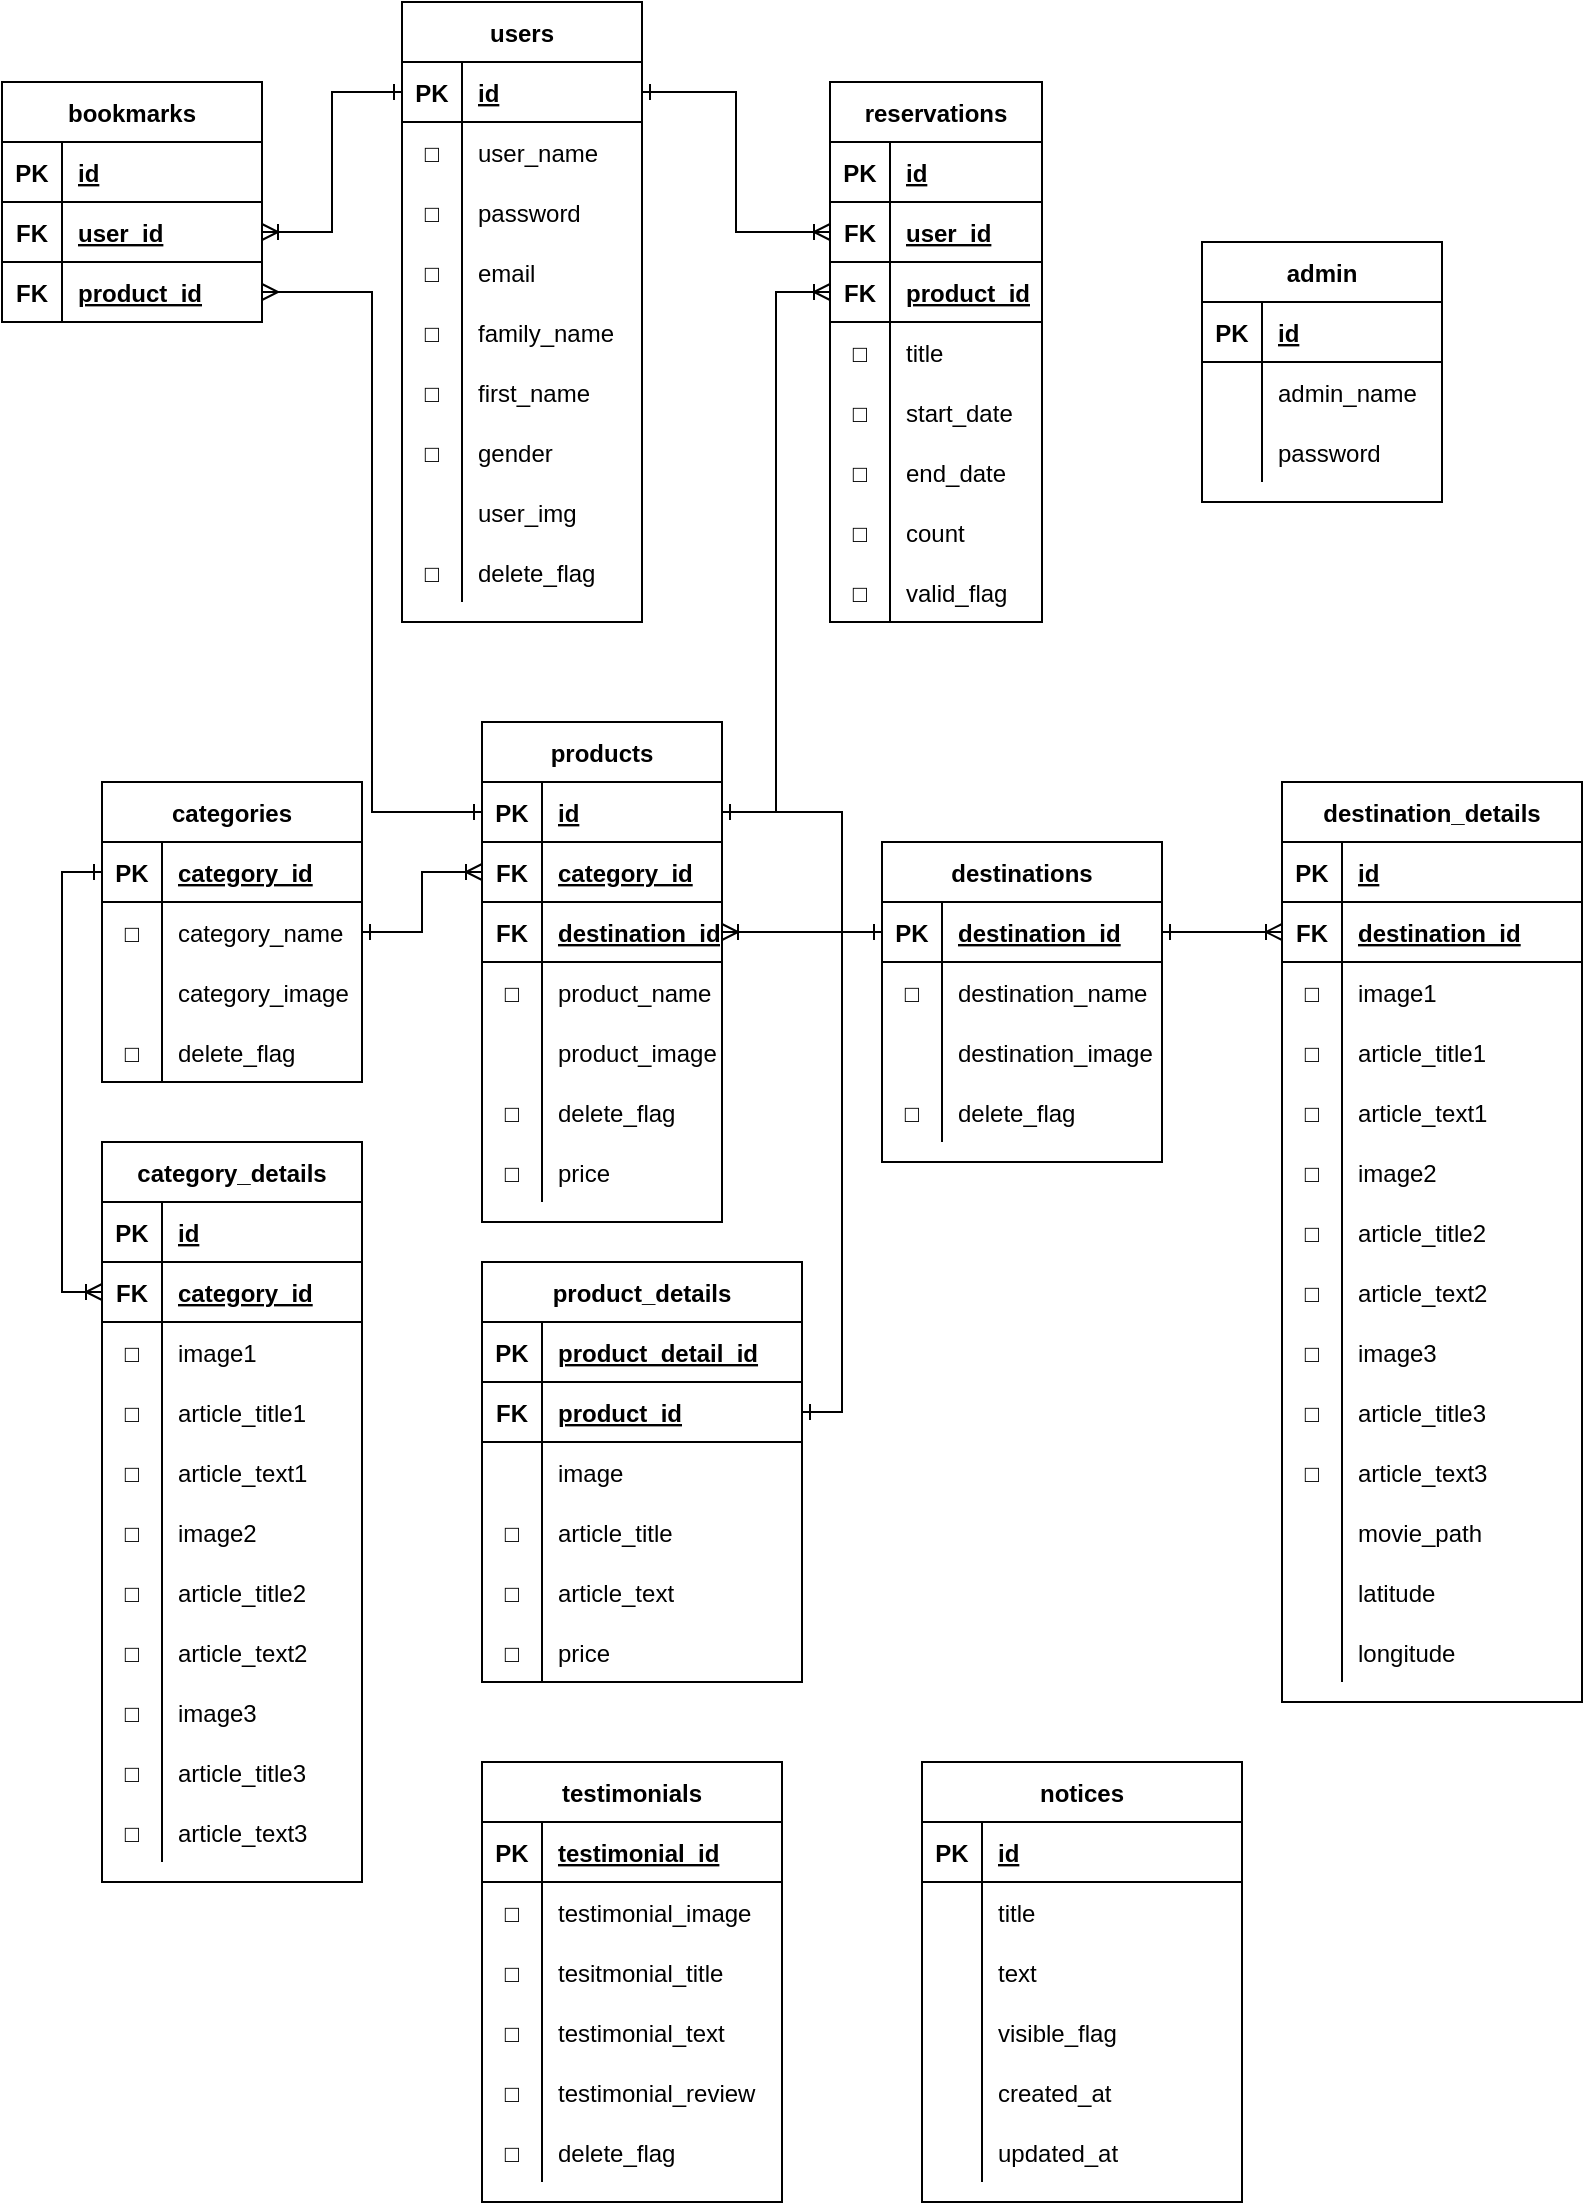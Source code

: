 <mxfile version="13.10.0" type="embed">
    <diagram id="PyOJjo-VzInXUAEtjm6p" name="USERS">
        <mxGraphModel dx="790" dy="492" grid="1" gridSize="10" guides="1" tooltips="1" connect="1" arrows="1" fold="1" page="1" pageScale="1" pageWidth="827" pageHeight="1169" math="0" shadow="0">
            <root>
                <mxCell id="0"/>
                <mxCell id="1" parent="0"/>
                <mxCell id="2" value="users" style="shape=table;startSize=30;container=1;collapsible=1;childLayout=tableLayout;fixedRows=1;rowLines=0;fontStyle=1;align=center;resizeLast=1;" parent="1" vertex="1">
                    <mxGeometry x="200" width="120" height="310" as="geometry">
                        <mxRectangle x="200" y="40" width="60" height="30" as="alternateBounds"/>
                    </mxGeometry>
                </mxCell>
                <mxCell id="3" value="" style="shape=partialRectangle;collapsible=0;dropTarget=0;pointerEvents=0;fillColor=none;top=0;left=0;bottom=1;right=0;points=[[0,0.5],[1,0.5]];portConstraint=eastwest;" parent="2" vertex="1">
                    <mxGeometry y="30" width="120" height="30" as="geometry"/>
                </mxCell>
                <mxCell id="4" value="PK" style="shape=partialRectangle;connectable=0;fillColor=none;top=0;left=0;bottom=0;right=0;fontStyle=1;overflow=hidden;" parent="3" vertex="1">
                    <mxGeometry width="30" height="30" as="geometry"/>
                </mxCell>
                <mxCell id="5" value="id" style="shape=partialRectangle;connectable=0;fillColor=none;top=0;left=0;bottom=0;right=0;align=left;spacingLeft=6;fontStyle=5;overflow=hidden;" parent="3" vertex="1">
                    <mxGeometry x="30" width="90" height="30" as="geometry"/>
                </mxCell>
                <mxCell id="6" value="" style="shape=partialRectangle;collapsible=0;dropTarget=0;pointerEvents=0;fillColor=none;top=0;left=0;bottom=0;right=0;points=[[0,0.5],[1,0.5]];portConstraint=eastwest;" parent="2" vertex="1">
                    <mxGeometry y="60" width="120" height="30" as="geometry"/>
                </mxCell>
                <mxCell id="7" value="□" style="shape=partialRectangle;connectable=0;fillColor=none;top=0;left=0;bottom=0;right=0;editable=1;overflow=hidden;" parent="6" vertex="1">
                    <mxGeometry width="30" height="30" as="geometry"/>
                </mxCell>
                <mxCell id="8" value="user_name" style="shape=partialRectangle;connectable=0;fillColor=none;top=0;left=0;bottom=0;right=0;align=left;spacingLeft=6;overflow=hidden;" parent="6" vertex="1">
                    <mxGeometry x="30" width="90" height="30" as="geometry"/>
                </mxCell>
                <mxCell id="9" value="" style="shape=partialRectangle;collapsible=0;dropTarget=0;pointerEvents=0;fillColor=none;top=0;left=0;bottom=0;right=0;points=[[0,0.5],[1,0.5]];portConstraint=eastwest;" parent="2" vertex="1">
                    <mxGeometry y="90" width="120" height="30" as="geometry"/>
                </mxCell>
                <mxCell id="10" value="□" style="shape=partialRectangle;connectable=0;fillColor=none;top=0;left=0;bottom=0;right=0;editable=1;overflow=hidden;" parent="9" vertex="1">
                    <mxGeometry width="30" height="30" as="geometry"/>
                </mxCell>
                <mxCell id="11" value="password" style="shape=partialRectangle;connectable=0;fillColor=none;top=0;left=0;bottom=0;right=0;align=left;spacingLeft=6;overflow=hidden;" parent="9" vertex="1">
                    <mxGeometry x="30" width="90" height="30" as="geometry"/>
                </mxCell>
                <mxCell id="12" value="" style="shape=partialRectangle;collapsible=0;dropTarget=0;pointerEvents=0;fillColor=none;top=0;left=0;bottom=0;right=0;points=[[0,0.5],[1,0.5]];portConstraint=eastwest;" parent="2" vertex="1">
                    <mxGeometry y="120" width="120" height="30" as="geometry"/>
                </mxCell>
                <mxCell id="13" value="□" style="shape=partialRectangle;connectable=0;fillColor=none;top=0;left=0;bottom=0;right=0;editable=1;overflow=hidden;" parent="12" vertex="1">
                    <mxGeometry width="30" height="30" as="geometry"/>
                </mxCell>
                <mxCell id="14" value="email" style="shape=partialRectangle;connectable=0;fillColor=none;top=0;left=0;bottom=0;right=0;align=left;spacingLeft=6;overflow=hidden;" parent="12" vertex="1">
                    <mxGeometry x="30" width="90" height="30" as="geometry"/>
                </mxCell>
                <mxCell id="29" style="shape=partialRectangle;collapsible=0;dropTarget=0;pointerEvents=0;fillColor=none;top=0;left=0;bottom=0;right=0;points=[[0,0.5],[1,0.5]];portConstraint=eastwest;" parent="2" vertex="1">
                    <mxGeometry y="150" width="120" height="30" as="geometry"/>
                </mxCell>
                <mxCell id="30" value="□" style="shape=partialRectangle;connectable=0;fillColor=none;top=0;left=0;bottom=0;right=0;editable=1;overflow=hidden;" parent="29" vertex="1">
                    <mxGeometry width="30" height="30" as="geometry"/>
                </mxCell>
                <mxCell id="31" value="family_name" style="shape=partialRectangle;connectable=0;fillColor=none;top=0;left=0;bottom=0;right=0;align=left;spacingLeft=6;overflow=hidden;" parent="29" vertex="1">
                    <mxGeometry x="30" width="90" height="30" as="geometry"/>
                </mxCell>
                <mxCell id="26" style="shape=partialRectangle;collapsible=0;dropTarget=0;pointerEvents=0;fillColor=none;top=0;left=0;bottom=0;right=0;points=[[0,0.5],[1,0.5]];portConstraint=eastwest;" parent="2" vertex="1">
                    <mxGeometry y="180" width="120" height="30" as="geometry"/>
                </mxCell>
                <mxCell id="27" value="□" style="shape=partialRectangle;connectable=0;fillColor=none;top=0;left=0;bottom=0;right=0;editable=1;overflow=hidden;" parent="26" vertex="1">
                    <mxGeometry width="30" height="30" as="geometry"/>
                </mxCell>
                <mxCell id="28" value="first_name" style="shape=partialRectangle;connectable=0;fillColor=none;top=0;left=0;bottom=0;right=0;align=left;spacingLeft=6;overflow=hidden;" parent="26" vertex="1">
                    <mxGeometry x="30" width="90" height="30" as="geometry"/>
                </mxCell>
                <mxCell id="23" style="shape=partialRectangle;collapsible=0;dropTarget=0;pointerEvents=0;fillColor=none;top=0;left=0;bottom=0;right=0;points=[[0,0.5],[1,0.5]];portConstraint=eastwest;" parent="2" vertex="1">
                    <mxGeometry y="210" width="120" height="30" as="geometry"/>
                </mxCell>
                <mxCell id="24" value="□" style="shape=partialRectangle;connectable=0;fillColor=none;top=0;left=0;bottom=0;right=0;editable=1;overflow=hidden;" parent="23" vertex="1">
                    <mxGeometry width="30" height="30" as="geometry"/>
                </mxCell>
                <mxCell id="25" value="gender" style="shape=partialRectangle;connectable=0;fillColor=none;top=0;left=0;bottom=0;right=0;align=left;spacingLeft=6;overflow=hidden;" parent="23" vertex="1">
                    <mxGeometry x="30" width="90" height="30" as="geometry"/>
                </mxCell>
                <mxCell id="20" style="shape=partialRectangle;collapsible=0;dropTarget=0;pointerEvents=0;fillColor=none;top=0;left=0;bottom=0;right=0;points=[[0,0.5],[1,0.5]];portConstraint=eastwest;" parent="2" vertex="1">
                    <mxGeometry y="240" width="120" height="30" as="geometry"/>
                </mxCell>
                <mxCell id="21" style="shape=partialRectangle;connectable=0;fillColor=none;top=0;left=0;bottom=0;right=0;editable=1;overflow=hidden;" parent="20" vertex="1">
                    <mxGeometry width="30" height="30" as="geometry"/>
                </mxCell>
                <mxCell id="22" value="user_img" style="shape=partialRectangle;connectable=0;fillColor=none;top=0;left=0;bottom=0;right=0;align=left;spacingLeft=6;overflow=hidden;" parent="20" vertex="1">
                    <mxGeometry x="30" width="90" height="30" as="geometry"/>
                </mxCell>
                <mxCell id="32" style="shape=partialRectangle;collapsible=0;dropTarget=0;pointerEvents=0;fillColor=none;top=0;left=0;bottom=0;right=0;points=[[0,0.5],[1,0.5]];portConstraint=eastwest;" parent="2" vertex="1">
                    <mxGeometry y="270" width="120" height="30" as="geometry"/>
                </mxCell>
                <mxCell id="33" value="□" style="shape=partialRectangle;connectable=0;fillColor=none;top=0;left=0;bottom=0;right=0;editable=1;overflow=hidden;" parent="32" vertex="1">
                    <mxGeometry width="30" height="30" as="geometry"/>
                </mxCell>
                <mxCell id="34" value="delete_flag" style="shape=partialRectangle;connectable=0;fillColor=none;top=0;left=0;bottom=0;right=0;align=left;spacingLeft=6;overflow=hidden;" parent="32" vertex="1">
                    <mxGeometry x="30" width="90" height="30" as="geometry"/>
                </mxCell>
                <mxCell id="fAkheadVpWQPYyhaj88S-92" style="edgeStyle=orthogonalEdgeStyle;rounded=0;orthogonalLoop=1;jettySize=auto;html=1;entryX=1;entryY=0.5;entryDx=0;entryDy=0;endArrow=ERone;endFill=0;" parent="1" source="37" edge="1">
                    <mxGeometry relative="1" as="geometry"/>
                </mxCell>
                <mxCell id="37" value="reservations" style="shape=table;startSize=30;container=1;collapsible=1;childLayout=tableLayout;fixedRows=1;rowLines=0;fontStyle=1;align=center;resizeLast=1;" parent="1" vertex="1">
                    <mxGeometry x="414" y="40" width="106" height="270" as="geometry">
                        <mxRectangle x="370" y="40" width="100" height="30" as="alternateBounds"/>
                    </mxGeometry>
                </mxCell>
                <mxCell id="38" value="" style="shape=partialRectangle;collapsible=0;dropTarget=0;pointerEvents=0;fillColor=none;top=0;left=0;bottom=1;right=0;points=[[0,0.5],[1,0.5]];portConstraint=eastwest;" parent="37" vertex="1">
                    <mxGeometry y="30" width="106" height="30" as="geometry"/>
                </mxCell>
                <mxCell id="39" value="PK" style="shape=partialRectangle;connectable=0;fillColor=none;top=0;left=0;bottom=0;right=0;fontStyle=1;overflow=hidden;" parent="38" vertex="1">
                    <mxGeometry width="30" height="30" as="geometry"/>
                </mxCell>
                <mxCell id="40" value="id" style="shape=partialRectangle;connectable=0;fillColor=none;top=0;left=0;bottom=0;right=0;align=left;spacingLeft=6;fontStyle=5;overflow=hidden;" parent="38" vertex="1">
                    <mxGeometry x="30" width="76" height="30" as="geometry"/>
                </mxCell>
                <mxCell id="62" style="shape=partialRectangle;collapsible=0;dropTarget=0;pointerEvents=0;fillColor=none;top=0;left=0;bottom=1;right=0;points=[[0,0.5],[1,0.5]];portConstraint=eastwest;" parent="37" vertex="1">
                    <mxGeometry y="60" width="106" height="30" as="geometry"/>
                </mxCell>
                <mxCell id="63" value="FK" style="shape=partialRectangle;connectable=0;fillColor=none;top=0;left=0;bottom=0;right=0;fontStyle=1;overflow=hidden;" parent="62" vertex="1">
                    <mxGeometry width="30" height="30" as="geometry"/>
                </mxCell>
                <mxCell id="64" value="user_id" style="shape=partialRectangle;connectable=0;fillColor=none;top=0;left=0;bottom=0;right=0;align=left;spacingLeft=6;fontStyle=5;overflow=hidden;" parent="62" vertex="1">
                    <mxGeometry x="30" width="76" height="30" as="geometry"/>
                </mxCell>
                <mxCell id="fAkheadVpWQPYyhaj88S-93" style="shape=partialRectangle;collapsible=0;dropTarget=0;pointerEvents=0;fillColor=none;top=0;left=0;bottom=1;right=0;points=[[0,0.5],[1,0.5]];portConstraint=eastwest;" parent="37" vertex="1">
                    <mxGeometry y="90" width="106" height="30" as="geometry"/>
                </mxCell>
                <mxCell id="fAkheadVpWQPYyhaj88S-94" value="FK" style="shape=partialRectangle;connectable=0;fillColor=none;top=0;left=0;bottom=0;right=0;fontStyle=1;overflow=hidden;" parent="fAkheadVpWQPYyhaj88S-93" vertex="1">
                    <mxGeometry width="30" height="30" as="geometry"/>
                </mxCell>
                <mxCell id="fAkheadVpWQPYyhaj88S-95" value="product_id" style="shape=partialRectangle;connectable=0;fillColor=none;top=0;left=0;bottom=0;right=0;align=left;spacingLeft=6;fontStyle=5;overflow=hidden;" parent="fAkheadVpWQPYyhaj88S-93" vertex="1">
                    <mxGeometry x="30" width="76" height="30" as="geometry"/>
                </mxCell>
                <mxCell id="47" value="" style="shape=partialRectangle;collapsible=0;dropTarget=0;pointerEvents=0;fillColor=none;top=0;left=0;bottom=0;right=0;points=[[0,0.5],[1,0.5]];portConstraint=eastwest;" parent="37" vertex="1">
                    <mxGeometry y="120" width="106" height="30" as="geometry"/>
                </mxCell>
                <mxCell id="48" value="□" style="shape=partialRectangle;connectable=0;fillColor=none;top=0;left=0;bottom=0;right=0;editable=1;overflow=hidden;" parent="47" vertex="1">
                    <mxGeometry width="30" height="30" as="geometry"/>
                </mxCell>
                <mxCell id="49" value="title" style="shape=partialRectangle;connectable=0;fillColor=none;top=0;left=0;bottom=0;right=0;align=left;spacingLeft=6;overflow=hidden;" parent="47" vertex="1">
                    <mxGeometry x="30" width="76" height="30" as="geometry"/>
                </mxCell>
                <mxCell id="50" style="shape=partialRectangle;collapsible=0;dropTarget=0;pointerEvents=0;fillColor=none;top=0;left=0;bottom=0;right=0;points=[[0,0.5],[1,0.5]];portConstraint=eastwest;" parent="37" vertex="1">
                    <mxGeometry y="150" width="106" height="30" as="geometry"/>
                </mxCell>
                <mxCell id="51" value="□" style="shape=partialRectangle;connectable=0;fillColor=none;top=0;left=0;bottom=0;right=0;editable=1;overflow=hidden;" parent="50" vertex="1">
                    <mxGeometry width="30" height="30" as="geometry"/>
                </mxCell>
                <mxCell id="52" value="start_date" style="shape=partialRectangle;connectable=0;fillColor=none;top=0;left=0;bottom=0;right=0;align=left;spacingLeft=6;overflow=hidden;" parent="50" vertex="1">
                    <mxGeometry x="30" width="76" height="30" as="geometry"/>
                </mxCell>
                <mxCell id="56" style="shape=partialRectangle;collapsible=0;dropTarget=0;pointerEvents=0;fillColor=none;top=0;left=0;bottom=0;right=0;points=[[0,0.5],[1,0.5]];portConstraint=eastwest;" parent="37" vertex="1">
                    <mxGeometry y="180" width="106" height="30" as="geometry"/>
                </mxCell>
                <mxCell id="57" value="□" style="shape=partialRectangle;connectable=0;fillColor=none;top=0;left=0;bottom=0;right=0;editable=1;overflow=hidden;" parent="56" vertex="1">
                    <mxGeometry width="30" height="30" as="geometry"/>
                </mxCell>
                <mxCell id="58" value="end_date" style="shape=partialRectangle;connectable=0;fillColor=none;top=0;left=0;bottom=0;right=0;align=left;spacingLeft=6;overflow=hidden;" parent="56" vertex="1">
                    <mxGeometry x="30" width="76" height="30" as="geometry"/>
                </mxCell>
                <mxCell id="53" style="shape=partialRectangle;collapsible=0;dropTarget=0;pointerEvents=0;fillColor=none;top=0;left=0;bottom=0;right=0;points=[[0,0.5],[1,0.5]];portConstraint=eastwest;" parent="37" vertex="1">
                    <mxGeometry y="210" width="106" height="30" as="geometry"/>
                </mxCell>
                <mxCell id="54" value="□" style="shape=partialRectangle;connectable=0;fillColor=none;top=0;left=0;bottom=0;right=0;editable=1;overflow=hidden;" parent="53" vertex="1">
                    <mxGeometry width="30" height="30" as="geometry"/>
                </mxCell>
                <mxCell id="55" value="count" style="shape=partialRectangle;connectable=0;fillColor=none;top=0;left=0;bottom=0;right=0;align=left;spacingLeft=6;overflow=hidden;" parent="53" vertex="1">
                    <mxGeometry x="30" width="76" height="30" as="geometry"/>
                </mxCell>
                <mxCell id="59" style="shape=partialRectangle;collapsible=0;dropTarget=0;pointerEvents=0;fillColor=none;top=0;left=0;bottom=0;right=0;points=[[0,0.5],[1,0.5]];portConstraint=eastwest;" parent="37" vertex="1">
                    <mxGeometry y="240" width="106" height="30" as="geometry"/>
                </mxCell>
                <mxCell id="60" value="□" style="shape=partialRectangle;connectable=0;fillColor=none;top=0;left=0;bottom=0;right=0;editable=1;overflow=hidden;" parent="59" vertex="1">
                    <mxGeometry width="30" height="30" as="geometry"/>
                </mxCell>
                <mxCell id="61" value="valid_flag" style="shape=partialRectangle;connectable=0;fillColor=none;top=0;left=0;bottom=0;right=0;align=left;spacingLeft=6;overflow=hidden;" parent="59" vertex="1">
                    <mxGeometry x="30" width="76" height="30" as="geometry"/>
                </mxCell>
                <mxCell id="fAkheadVpWQPYyhaj88S-66" value="products" style="shape=table;startSize=30;container=1;collapsible=1;childLayout=tableLayout;fixedRows=1;rowLines=0;fontStyle=1;align=center;resizeLast=1;" parent="1" vertex="1">
                    <mxGeometry x="240" y="360" width="120" height="250" as="geometry"/>
                </mxCell>
                <mxCell id="fAkheadVpWQPYyhaj88S-67" value="" style="shape=partialRectangle;collapsible=0;dropTarget=0;pointerEvents=0;fillColor=none;top=0;left=0;bottom=1;right=0;points=[[0,0.5],[1,0.5]];portConstraint=eastwest;" parent="fAkheadVpWQPYyhaj88S-66" vertex="1">
                    <mxGeometry y="30" width="120" height="30" as="geometry"/>
                </mxCell>
                <mxCell id="fAkheadVpWQPYyhaj88S-68" value="PK" style="shape=partialRectangle;connectable=0;fillColor=none;top=0;left=0;bottom=0;right=0;fontStyle=1;overflow=hidden;" parent="fAkheadVpWQPYyhaj88S-67" vertex="1">
                    <mxGeometry width="30" height="30" as="geometry"/>
                </mxCell>
                <mxCell id="fAkheadVpWQPYyhaj88S-69" value="id" style="shape=partialRectangle;connectable=0;fillColor=none;top=0;left=0;bottom=0;right=0;align=left;spacingLeft=6;fontStyle=5;overflow=hidden;" parent="fAkheadVpWQPYyhaj88S-67" vertex="1">
                    <mxGeometry x="30" width="90" height="30" as="geometry"/>
                </mxCell>
                <mxCell id="fAkheadVpWQPYyhaj88S-99" style="shape=partialRectangle;collapsible=0;dropTarget=0;pointerEvents=0;fillColor=none;top=0;left=0;bottom=1;right=0;points=[[0,0.5],[1,0.5]];portConstraint=eastwest;" parent="fAkheadVpWQPYyhaj88S-66" vertex="1">
                    <mxGeometry y="60" width="120" height="30" as="geometry"/>
                </mxCell>
                <mxCell id="fAkheadVpWQPYyhaj88S-100" value="FK" style="shape=partialRectangle;connectable=0;fillColor=none;top=0;left=0;bottom=0;right=0;fontStyle=1;overflow=hidden;" parent="fAkheadVpWQPYyhaj88S-99" vertex="1">
                    <mxGeometry width="30" height="30" as="geometry"/>
                </mxCell>
                <mxCell id="fAkheadVpWQPYyhaj88S-101" value="category_id" style="shape=partialRectangle;connectable=0;fillColor=none;top=0;left=0;bottom=0;right=0;align=left;spacingLeft=6;fontStyle=5;overflow=hidden;" parent="fAkheadVpWQPYyhaj88S-99" vertex="1">
                    <mxGeometry x="30" width="90" height="30" as="geometry"/>
                </mxCell>
                <mxCell id="fAkheadVpWQPYyhaj88S-96" style="shape=partialRectangle;collapsible=0;dropTarget=0;pointerEvents=0;fillColor=none;top=0;left=0;bottom=1;right=0;points=[[0,0.5],[1,0.5]];portConstraint=eastwest;" parent="fAkheadVpWQPYyhaj88S-66" vertex="1">
                    <mxGeometry y="90" width="120" height="30" as="geometry"/>
                </mxCell>
                <mxCell id="fAkheadVpWQPYyhaj88S-97" value="FK" style="shape=partialRectangle;connectable=0;fillColor=none;top=0;left=0;bottom=0;right=0;fontStyle=1;overflow=hidden;" parent="fAkheadVpWQPYyhaj88S-96" vertex="1">
                    <mxGeometry width="30" height="30" as="geometry"/>
                </mxCell>
                <mxCell id="fAkheadVpWQPYyhaj88S-98" value="destination_id" style="shape=partialRectangle;connectable=0;fillColor=none;top=0;left=0;bottom=0;right=0;align=left;spacingLeft=6;fontStyle=5;overflow=hidden;" parent="fAkheadVpWQPYyhaj88S-96" vertex="1">
                    <mxGeometry x="30" width="90" height="30" as="geometry"/>
                </mxCell>
                <mxCell id="fAkheadVpWQPYyhaj88S-70" value="" style="shape=partialRectangle;collapsible=0;dropTarget=0;pointerEvents=0;fillColor=none;top=0;left=0;bottom=0;right=0;points=[[0,0.5],[1,0.5]];portConstraint=eastwest;" parent="fAkheadVpWQPYyhaj88S-66" vertex="1">
                    <mxGeometry y="120" width="120" height="30" as="geometry"/>
                </mxCell>
                <mxCell id="fAkheadVpWQPYyhaj88S-71" value="□" style="shape=partialRectangle;connectable=0;fillColor=none;top=0;left=0;bottom=0;right=0;editable=1;overflow=hidden;" parent="fAkheadVpWQPYyhaj88S-70" vertex="1">
                    <mxGeometry width="30" height="30" as="geometry"/>
                </mxCell>
                <mxCell id="fAkheadVpWQPYyhaj88S-72" value="product_name" style="shape=partialRectangle;connectable=0;fillColor=none;top=0;left=0;bottom=0;right=0;align=left;spacingLeft=6;overflow=hidden;" parent="fAkheadVpWQPYyhaj88S-70" vertex="1">
                    <mxGeometry x="30" width="90" height="30" as="geometry"/>
                </mxCell>
                <mxCell id="fAkheadVpWQPYyhaj88S-76" value="" style="shape=partialRectangle;collapsible=0;dropTarget=0;pointerEvents=0;fillColor=none;top=0;left=0;bottom=0;right=0;points=[[0,0.5],[1,0.5]];portConstraint=eastwest;" parent="fAkheadVpWQPYyhaj88S-66" vertex="1">
                    <mxGeometry y="150" width="120" height="30" as="geometry"/>
                </mxCell>
                <mxCell id="fAkheadVpWQPYyhaj88S-77" value="" style="shape=partialRectangle;connectable=0;fillColor=none;top=0;left=0;bottom=0;right=0;editable=1;overflow=hidden;" parent="fAkheadVpWQPYyhaj88S-76" vertex="1">
                    <mxGeometry width="30" height="30" as="geometry"/>
                </mxCell>
                <mxCell id="fAkheadVpWQPYyhaj88S-78" value="product_image" style="shape=partialRectangle;connectable=0;fillColor=none;top=0;left=0;bottom=0;right=0;align=left;spacingLeft=6;overflow=hidden;" parent="fAkheadVpWQPYyhaj88S-76" vertex="1">
                    <mxGeometry x="30" width="90" height="30" as="geometry"/>
                </mxCell>
                <mxCell id="fAkheadVpWQPYyhaj88S-88" style="shape=partialRectangle;collapsible=0;dropTarget=0;pointerEvents=0;fillColor=none;top=0;left=0;bottom=0;right=0;points=[[0,0.5],[1,0.5]];portConstraint=eastwest;" parent="fAkheadVpWQPYyhaj88S-66" vertex="1">
                    <mxGeometry y="180" width="120" height="30" as="geometry"/>
                </mxCell>
                <mxCell id="fAkheadVpWQPYyhaj88S-89" value="□" style="shape=partialRectangle;connectable=0;fillColor=none;top=0;left=0;bottom=0;right=0;editable=1;overflow=hidden;" parent="fAkheadVpWQPYyhaj88S-88" vertex="1">
                    <mxGeometry width="30" height="30" as="geometry"/>
                </mxCell>
                <mxCell id="fAkheadVpWQPYyhaj88S-90" value="delete_flag" style="shape=partialRectangle;connectable=0;fillColor=none;top=0;left=0;bottom=0;right=0;align=left;spacingLeft=6;overflow=hidden;" parent="fAkheadVpWQPYyhaj88S-88" vertex="1">
                    <mxGeometry x="30" width="90" height="30" as="geometry"/>
                </mxCell>
                <mxCell id="fAkheadVpWQPYyhaj88S-82" style="shape=partialRectangle;collapsible=0;dropTarget=0;pointerEvents=0;fillColor=none;top=0;left=0;bottom=0;right=0;points=[[0,0.5],[1,0.5]];portConstraint=eastwest;" parent="fAkheadVpWQPYyhaj88S-66" vertex="1">
                    <mxGeometry y="210" width="120" height="30" as="geometry"/>
                </mxCell>
                <mxCell id="fAkheadVpWQPYyhaj88S-83" value="□" style="shape=partialRectangle;connectable=0;fillColor=none;top=0;left=0;bottom=0;right=0;editable=1;overflow=hidden;" parent="fAkheadVpWQPYyhaj88S-82" vertex="1">
                    <mxGeometry width="30" height="30" as="geometry"/>
                </mxCell>
                <mxCell id="fAkheadVpWQPYyhaj88S-84" value="price" style="shape=partialRectangle;connectable=0;fillColor=none;top=0;left=0;bottom=0;right=0;align=left;spacingLeft=6;overflow=hidden;" parent="fAkheadVpWQPYyhaj88S-82" vertex="1">
                    <mxGeometry x="30" width="90" height="30" as="geometry"/>
                </mxCell>
                <mxCell id="fAkheadVpWQPYyhaj88S-91" style="edgeStyle=orthogonalEdgeStyle;rounded=0;orthogonalLoop=1;jettySize=auto;html=1;endArrow=ERoneToMany;endFill=0;entryX=0.497;entryY=1.021;entryDx=0;entryDy=0;entryPerimeter=0;" parent="1" target="59" edge="1">
                    <mxGeometry relative="1" as="geometry">
                        <mxPoint x="420" y="320" as="targetPoint"/>
                    </mxGeometry>
                </mxCell>
                <mxCell id="fAkheadVpWQPYyhaj88S-119" style="edgeStyle=orthogonalEdgeStyle;rounded=0;orthogonalLoop=1;jettySize=auto;html=1;entryX=0;entryY=0.5;entryDx=0;entryDy=0;endArrow=ERoneToMany;endFill=0;" parent="1" source="fAkheadVpWQPYyhaj88S-102" target="fAkheadVpWQPYyhaj88S-99" edge="1">
                    <mxGeometry relative="1" as="geometry"/>
                </mxCell>
                <mxCell id="fAkheadVpWQPYyhaj88S-102" value="categories" style="shape=table;startSize=30;container=1;collapsible=1;childLayout=tableLayout;fixedRows=1;rowLines=0;fontStyle=1;align=center;resizeLast=1;" parent="1" vertex="1">
                    <mxGeometry x="50" y="390" width="130" height="150" as="geometry"/>
                </mxCell>
                <mxCell id="fAkheadVpWQPYyhaj88S-103" value="" style="shape=partialRectangle;collapsible=0;dropTarget=0;pointerEvents=0;fillColor=none;top=0;left=0;bottom=1;right=0;points=[[0,0.5],[1,0.5]];portConstraint=eastwest;" parent="fAkheadVpWQPYyhaj88S-102" vertex="1">
                    <mxGeometry y="30" width="130" height="30" as="geometry"/>
                </mxCell>
                <mxCell id="fAkheadVpWQPYyhaj88S-104" value="PK" style="shape=partialRectangle;connectable=0;fillColor=none;top=0;left=0;bottom=0;right=0;fontStyle=1;overflow=hidden;" parent="fAkheadVpWQPYyhaj88S-103" vertex="1">
                    <mxGeometry width="30" height="30" as="geometry"/>
                </mxCell>
                <mxCell id="fAkheadVpWQPYyhaj88S-105" value="category_id" style="shape=partialRectangle;connectable=0;fillColor=none;top=0;left=0;bottom=0;right=0;align=left;spacingLeft=6;fontStyle=5;overflow=hidden;" parent="fAkheadVpWQPYyhaj88S-103" vertex="1">
                    <mxGeometry x="30" width="100" height="30" as="geometry"/>
                </mxCell>
                <mxCell id="fAkheadVpWQPYyhaj88S-106" value="" style="shape=partialRectangle;collapsible=0;dropTarget=0;pointerEvents=0;fillColor=none;top=0;left=0;bottom=0;right=0;points=[[0,0.5],[1,0.5]];portConstraint=eastwest;" parent="fAkheadVpWQPYyhaj88S-102" vertex="1">
                    <mxGeometry y="60" width="130" height="30" as="geometry"/>
                </mxCell>
                <mxCell id="fAkheadVpWQPYyhaj88S-107" value="□" style="shape=partialRectangle;connectable=0;fillColor=none;top=0;left=0;bottom=0;right=0;editable=1;overflow=hidden;" parent="fAkheadVpWQPYyhaj88S-106" vertex="1">
                    <mxGeometry width="30" height="30" as="geometry"/>
                </mxCell>
                <mxCell id="fAkheadVpWQPYyhaj88S-108" value="category_name" style="shape=partialRectangle;connectable=0;fillColor=none;top=0;left=0;bottom=0;right=0;align=left;spacingLeft=6;overflow=hidden;" parent="fAkheadVpWQPYyhaj88S-106" vertex="1">
                    <mxGeometry x="30" width="100" height="30" as="geometry"/>
                </mxCell>
                <mxCell id="fAkheadVpWQPYyhaj88S-109" value="" style="shape=partialRectangle;collapsible=0;dropTarget=0;pointerEvents=0;fillColor=none;top=0;left=0;bottom=0;right=0;points=[[0,0.5],[1,0.5]];portConstraint=eastwest;" parent="fAkheadVpWQPYyhaj88S-102" vertex="1">
                    <mxGeometry y="90" width="130" height="30" as="geometry"/>
                </mxCell>
                <mxCell id="fAkheadVpWQPYyhaj88S-110" value="" style="shape=partialRectangle;connectable=0;fillColor=none;top=0;left=0;bottom=0;right=0;editable=1;overflow=hidden;" parent="fAkheadVpWQPYyhaj88S-109" vertex="1">
                    <mxGeometry width="30" height="30" as="geometry"/>
                </mxCell>
                <mxCell id="fAkheadVpWQPYyhaj88S-111" value="category_image" style="shape=partialRectangle;connectable=0;fillColor=none;top=0;left=0;bottom=0;right=0;align=left;spacingLeft=6;overflow=hidden;" parent="fAkheadVpWQPYyhaj88S-109" vertex="1">
                    <mxGeometry x="30" width="100" height="30" as="geometry"/>
                </mxCell>
                <mxCell id="fAkheadVpWQPYyhaj88S-112" value="" style="shape=partialRectangle;collapsible=0;dropTarget=0;pointerEvents=0;fillColor=none;top=0;left=0;bottom=0;right=0;points=[[0,0.5],[1,0.5]];portConstraint=eastwest;" parent="fAkheadVpWQPYyhaj88S-102" vertex="1">
                    <mxGeometry y="120" width="130" height="30" as="geometry"/>
                </mxCell>
                <mxCell id="fAkheadVpWQPYyhaj88S-113" value="□" style="shape=partialRectangle;connectable=0;fillColor=none;top=0;left=0;bottom=0;right=0;editable=1;overflow=hidden;" parent="fAkheadVpWQPYyhaj88S-112" vertex="1">
                    <mxGeometry width="30" height="30" as="geometry"/>
                </mxCell>
                <mxCell id="fAkheadVpWQPYyhaj88S-114" value="delete_flag" style="shape=partialRectangle;connectable=0;fillColor=none;top=0;left=0;bottom=0;right=0;align=left;spacingLeft=6;overflow=hidden;" parent="fAkheadVpWQPYyhaj88S-112" vertex="1">
                    <mxGeometry x="30" width="100" height="30" as="geometry"/>
                </mxCell>
                <mxCell id="fAkheadVpWQPYyhaj88S-120" style="edgeStyle=orthogonalEdgeStyle;rounded=0;orthogonalLoop=1;jettySize=auto;html=1;entryX=1;entryY=0.5;entryDx=0;entryDy=0;endArrow=ERone;endFill=0;" parent="1" source="fAkheadVpWQPYyhaj88S-99" target="fAkheadVpWQPYyhaj88S-106" edge="1">
                    <mxGeometry relative="1" as="geometry"/>
                </mxCell>
                <mxCell id="fAkheadVpWQPYyhaj88S-124" value="destinations" style="shape=table;startSize=30;container=1;collapsible=1;childLayout=tableLayout;fixedRows=1;rowLines=0;fontStyle=1;align=center;resizeLast=1;" parent="1" vertex="1">
                    <mxGeometry x="440" y="420" width="140" height="160" as="geometry"/>
                </mxCell>
                <mxCell id="fAkheadVpWQPYyhaj88S-125" value="" style="shape=partialRectangle;collapsible=0;dropTarget=0;pointerEvents=0;fillColor=none;top=0;left=0;bottom=1;right=0;points=[[0,0.5],[1,0.5]];portConstraint=eastwest;" parent="fAkheadVpWQPYyhaj88S-124" vertex="1">
                    <mxGeometry y="30" width="140" height="30" as="geometry"/>
                </mxCell>
                <mxCell id="fAkheadVpWQPYyhaj88S-126" value="PK" style="shape=partialRectangle;connectable=0;fillColor=none;top=0;left=0;bottom=0;right=0;fontStyle=1;overflow=hidden;" parent="fAkheadVpWQPYyhaj88S-125" vertex="1">
                    <mxGeometry width="30" height="30" as="geometry"/>
                </mxCell>
                <mxCell id="fAkheadVpWQPYyhaj88S-127" value="destination_id" style="shape=partialRectangle;connectable=0;fillColor=none;top=0;left=0;bottom=0;right=0;align=left;spacingLeft=6;fontStyle=5;overflow=hidden;" parent="fAkheadVpWQPYyhaj88S-125" vertex="1">
                    <mxGeometry x="30" width="110" height="30" as="geometry"/>
                </mxCell>
                <mxCell id="fAkheadVpWQPYyhaj88S-128" value="" style="shape=partialRectangle;collapsible=0;dropTarget=0;pointerEvents=0;fillColor=none;top=0;left=0;bottom=0;right=0;points=[[0,0.5],[1,0.5]];portConstraint=eastwest;" parent="fAkheadVpWQPYyhaj88S-124" vertex="1">
                    <mxGeometry y="60" width="140" height="30" as="geometry"/>
                </mxCell>
                <mxCell id="fAkheadVpWQPYyhaj88S-129" value="□" style="shape=partialRectangle;connectable=0;fillColor=none;top=0;left=0;bottom=0;right=0;editable=1;overflow=hidden;" parent="fAkheadVpWQPYyhaj88S-128" vertex="1">
                    <mxGeometry width="30" height="30" as="geometry"/>
                </mxCell>
                <mxCell id="fAkheadVpWQPYyhaj88S-130" value="destination_name" style="shape=partialRectangle;connectable=0;fillColor=none;top=0;left=0;bottom=0;right=0;align=left;spacingLeft=6;overflow=hidden;" parent="fAkheadVpWQPYyhaj88S-128" vertex="1">
                    <mxGeometry x="30" width="110" height="30" as="geometry"/>
                </mxCell>
                <mxCell id="fAkheadVpWQPYyhaj88S-131" value="" style="shape=partialRectangle;collapsible=0;dropTarget=0;pointerEvents=0;fillColor=none;top=0;left=0;bottom=0;right=0;points=[[0,0.5],[1,0.5]];portConstraint=eastwest;" parent="fAkheadVpWQPYyhaj88S-124" vertex="1">
                    <mxGeometry y="90" width="140" height="30" as="geometry"/>
                </mxCell>
                <mxCell id="fAkheadVpWQPYyhaj88S-132" value="" style="shape=partialRectangle;connectable=0;fillColor=none;top=0;left=0;bottom=0;right=0;editable=1;overflow=hidden;" parent="fAkheadVpWQPYyhaj88S-131" vertex="1">
                    <mxGeometry width="30" height="30" as="geometry"/>
                </mxCell>
                <mxCell id="fAkheadVpWQPYyhaj88S-133" value="destination_image" style="shape=partialRectangle;connectable=0;fillColor=none;top=0;left=0;bottom=0;right=0;align=left;spacingLeft=6;overflow=hidden;" parent="fAkheadVpWQPYyhaj88S-131" vertex="1">
                    <mxGeometry x="30" width="110" height="30" as="geometry"/>
                </mxCell>
                <mxCell id="fAkheadVpWQPYyhaj88S-134" value="" style="shape=partialRectangle;collapsible=0;dropTarget=0;pointerEvents=0;fillColor=none;top=0;left=0;bottom=0;right=0;points=[[0,0.5],[1,0.5]];portConstraint=eastwest;" parent="fAkheadVpWQPYyhaj88S-124" vertex="1">
                    <mxGeometry y="120" width="140" height="30" as="geometry"/>
                </mxCell>
                <mxCell id="fAkheadVpWQPYyhaj88S-135" value="□" style="shape=partialRectangle;connectable=0;fillColor=none;top=0;left=0;bottom=0;right=0;editable=1;overflow=hidden;" parent="fAkheadVpWQPYyhaj88S-134" vertex="1">
                    <mxGeometry width="30" height="30" as="geometry"/>
                </mxCell>
                <mxCell id="fAkheadVpWQPYyhaj88S-136" value="delete_flag" style="shape=partialRectangle;connectable=0;fillColor=none;top=0;left=0;bottom=0;right=0;align=left;spacingLeft=6;overflow=hidden;" parent="fAkheadVpWQPYyhaj88S-134" vertex="1">
                    <mxGeometry x="30" width="110" height="30" as="geometry"/>
                </mxCell>
                <mxCell id="fAkheadVpWQPYyhaj88S-141" style="edgeStyle=orthogonalEdgeStyle;rounded=0;orthogonalLoop=1;jettySize=auto;html=1;entryX=0;entryY=0.5;entryDx=0;entryDy=0;endArrow=ERone;endFill=0;" parent="1" source="fAkheadVpWQPYyhaj88S-96" target="fAkheadVpWQPYyhaj88S-125" edge="1">
                    <mxGeometry relative="1" as="geometry"/>
                </mxCell>
                <mxCell id="fAkheadVpWQPYyhaj88S-142" style="edgeStyle=orthogonalEdgeStyle;rounded=0;orthogonalLoop=1;jettySize=auto;html=1;entryX=1;entryY=0.5;entryDx=0;entryDy=0;endArrow=ERoneToMany;endFill=0;" parent="1" source="fAkheadVpWQPYyhaj88S-125" target="fAkheadVpWQPYyhaj88S-96" edge="1">
                    <mxGeometry relative="1" as="geometry"/>
                </mxCell>
                <mxCell id="fAkheadVpWQPYyhaj88S-143" value="category_details" style="shape=table;startSize=30;container=1;collapsible=1;childLayout=tableLayout;fixedRows=1;rowLines=0;fontStyle=1;align=center;resizeLast=1;" parent="1" vertex="1">
                    <mxGeometry x="50" y="570" width="130" height="370" as="geometry"/>
                </mxCell>
                <mxCell id="fAkheadVpWQPYyhaj88S-144" value="" style="shape=partialRectangle;collapsible=0;dropTarget=0;pointerEvents=0;fillColor=none;top=0;left=0;bottom=1;right=0;points=[[0,0.5],[1,0.5]];portConstraint=eastwest;" parent="fAkheadVpWQPYyhaj88S-143" vertex="1">
                    <mxGeometry y="30" width="130" height="30" as="geometry"/>
                </mxCell>
                <mxCell id="fAkheadVpWQPYyhaj88S-145" value="PK" style="shape=partialRectangle;connectable=0;fillColor=none;top=0;left=0;bottom=0;right=0;fontStyle=1;overflow=hidden;" parent="fAkheadVpWQPYyhaj88S-144" vertex="1">
                    <mxGeometry width="30" height="30" as="geometry"/>
                </mxCell>
                <mxCell id="fAkheadVpWQPYyhaj88S-146" value="id" style="shape=partialRectangle;connectable=0;fillColor=none;top=0;left=0;bottom=0;right=0;align=left;spacingLeft=6;fontStyle=5;overflow=hidden;" parent="fAkheadVpWQPYyhaj88S-144" vertex="1">
                    <mxGeometry x="30" width="100" height="30" as="geometry"/>
                </mxCell>
                <mxCell id="fAkheadVpWQPYyhaj88S-180" style="shape=partialRectangle;collapsible=0;dropTarget=0;pointerEvents=0;fillColor=none;top=0;left=0;bottom=1;right=0;points=[[0,0.5],[1,0.5]];portConstraint=eastwest;" parent="fAkheadVpWQPYyhaj88S-143" vertex="1">
                    <mxGeometry y="60" width="130" height="30" as="geometry"/>
                </mxCell>
                <mxCell id="fAkheadVpWQPYyhaj88S-181" value="FK" style="shape=partialRectangle;connectable=0;fillColor=none;top=0;left=0;bottom=0;right=0;fontStyle=1;overflow=hidden;" parent="fAkheadVpWQPYyhaj88S-180" vertex="1">
                    <mxGeometry width="30" height="30" as="geometry"/>
                </mxCell>
                <mxCell id="fAkheadVpWQPYyhaj88S-182" value="category_id" style="shape=partialRectangle;connectable=0;fillColor=none;top=0;left=0;bottom=0;right=0;align=left;spacingLeft=6;fontStyle=5;overflow=hidden;" parent="fAkheadVpWQPYyhaj88S-180" vertex="1">
                    <mxGeometry x="30" width="100" height="30" as="geometry"/>
                </mxCell>
                <mxCell id="fAkheadVpWQPYyhaj88S-147" value="" style="shape=partialRectangle;collapsible=0;dropTarget=0;pointerEvents=0;fillColor=none;top=0;left=0;bottom=0;right=0;points=[[0,0.5],[1,0.5]];portConstraint=eastwest;" parent="fAkheadVpWQPYyhaj88S-143" vertex="1">
                    <mxGeometry y="90" width="130" height="30" as="geometry"/>
                </mxCell>
                <mxCell id="fAkheadVpWQPYyhaj88S-148" value="□" style="shape=partialRectangle;connectable=0;fillColor=none;top=0;left=0;bottom=0;right=0;editable=1;overflow=hidden;" parent="fAkheadVpWQPYyhaj88S-147" vertex="1">
                    <mxGeometry width="30" height="30" as="geometry"/>
                </mxCell>
                <mxCell id="fAkheadVpWQPYyhaj88S-149" value="image1" style="shape=partialRectangle;connectable=0;fillColor=none;top=0;left=0;bottom=0;right=0;align=left;spacingLeft=6;overflow=hidden;" parent="fAkheadVpWQPYyhaj88S-147" vertex="1">
                    <mxGeometry x="30" width="100" height="30" as="geometry"/>
                </mxCell>
                <mxCell id="fAkheadVpWQPYyhaj88S-150" value="" style="shape=partialRectangle;collapsible=0;dropTarget=0;pointerEvents=0;fillColor=none;top=0;left=0;bottom=0;right=0;points=[[0,0.5],[1,0.5]];portConstraint=eastwest;" parent="fAkheadVpWQPYyhaj88S-143" vertex="1">
                    <mxGeometry y="120" width="130" height="30" as="geometry"/>
                </mxCell>
                <mxCell id="fAkheadVpWQPYyhaj88S-151" value="□" style="shape=partialRectangle;connectable=0;fillColor=none;top=0;left=0;bottom=0;right=0;editable=1;overflow=hidden;" parent="fAkheadVpWQPYyhaj88S-150" vertex="1">
                    <mxGeometry width="30" height="30" as="geometry"/>
                </mxCell>
                <mxCell id="fAkheadVpWQPYyhaj88S-152" value="article_title1" style="shape=partialRectangle;connectable=0;fillColor=none;top=0;left=0;bottom=0;right=0;align=left;spacingLeft=6;overflow=hidden;" parent="fAkheadVpWQPYyhaj88S-150" vertex="1">
                    <mxGeometry x="30" width="100" height="30" as="geometry"/>
                </mxCell>
                <mxCell id="fAkheadVpWQPYyhaj88S-153" value="" style="shape=partialRectangle;collapsible=0;dropTarget=0;pointerEvents=0;fillColor=none;top=0;left=0;bottom=0;right=0;points=[[0,0.5],[1,0.5]];portConstraint=eastwest;" parent="fAkheadVpWQPYyhaj88S-143" vertex="1">
                    <mxGeometry y="150" width="130" height="30" as="geometry"/>
                </mxCell>
                <mxCell id="fAkheadVpWQPYyhaj88S-154" value="□" style="shape=partialRectangle;connectable=0;fillColor=none;top=0;left=0;bottom=0;right=0;editable=1;overflow=hidden;" parent="fAkheadVpWQPYyhaj88S-153" vertex="1">
                    <mxGeometry width="30" height="30" as="geometry"/>
                </mxCell>
                <mxCell id="fAkheadVpWQPYyhaj88S-155" value="article_text1" style="shape=partialRectangle;connectable=0;fillColor=none;top=0;left=0;bottom=0;right=0;align=left;spacingLeft=6;overflow=hidden;" parent="fAkheadVpWQPYyhaj88S-153" vertex="1">
                    <mxGeometry x="30" width="100" height="30" as="geometry"/>
                </mxCell>
                <mxCell id="fAkheadVpWQPYyhaj88S-177" style="shape=partialRectangle;collapsible=0;dropTarget=0;pointerEvents=0;fillColor=none;top=0;left=0;bottom=0;right=0;points=[[0,0.5],[1,0.5]];portConstraint=eastwest;" parent="fAkheadVpWQPYyhaj88S-143" vertex="1">
                    <mxGeometry y="180" width="130" height="30" as="geometry"/>
                </mxCell>
                <mxCell id="fAkheadVpWQPYyhaj88S-178" value="□" style="shape=partialRectangle;connectable=0;fillColor=none;top=0;left=0;bottom=0;right=0;editable=1;overflow=hidden;" parent="fAkheadVpWQPYyhaj88S-177" vertex="1">
                    <mxGeometry width="30" height="30" as="geometry"/>
                </mxCell>
                <mxCell id="fAkheadVpWQPYyhaj88S-179" value="image2" style="shape=partialRectangle;connectable=0;fillColor=none;top=0;left=0;bottom=0;right=0;align=left;spacingLeft=6;overflow=hidden;" parent="fAkheadVpWQPYyhaj88S-177" vertex="1">
                    <mxGeometry x="30" width="100" height="30" as="geometry"/>
                </mxCell>
                <mxCell id="fAkheadVpWQPYyhaj88S-174" style="shape=partialRectangle;collapsible=0;dropTarget=0;pointerEvents=0;fillColor=none;top=0;left=0;bottom=0;right=0;points=[[0,0.5],[1,0.5]];portConstraint=eastwest;" parent="fAkheadVpWQPYyhaj88S-143" vertex="1">
                    <mxGeometry y="210" width="130" height="30" as="geometry"/>
                </mxCell>
                <mxCell id="fAkheadVpWQPYyhaj88S-175" value="□" style="shape=partialRectangle;connectable=0;fillColor=none;top=0;left=0;bottom=0;right=0;editable=1;overflow=hidden;" parent="fAkheadVpWQPYyhaj88S-174" vertex="1">
                    <mxGeometry width="30" height="30" as="geometry"/>
                </mxCell>
                <mxCell id="fAkheadVpWQPYyhaj88S-176" value="article_title2" style="shape=partialRectangle;connectable=0;fillColor=none;top=0;left=0;bottom=0;right=0;align=left;spacingLeft=6;overflow=hidden;" parent="fAkheadVpWQPYyhaj88S-174" vertex="1">
                    <mxGeometry x="30" width="100" height="30" as="geometry"/>
                </mxCell>
                <mxCell id="fAkheadVpWQPYyhaj88S-171" style="shape=partialRectangle;collapsible=0;dropTarget=0;pointerEvents=0;fillColor=none;top=0;left=0;bottom=0;right=0;points=[[0,0.5],[1,0.5]];portConstraint=eastwest;" parent="fAkheadVpWQPYyhaj88S-143" vertex="1">
                    <mxGeometry y="240" width="130" height="30" as="geometry"/>
                </mxCell>
                <mxCell id="fAkheadVpWQPYyhaj88S-172" value="□" style="shape=partialRectangle;connectable=0;fillColor=none;top=0;left=0;bottom=0;right=0;editable=1;overflow=hidden;" parent="fAkheadVpWQPYyhaj88S-171" vertex="1">
                    <mxGeometry width="30" height="30" as="geometry"/>
                </mxCell>
                <mxCell id="fAkheadVpWQPYyhaj88S-173" value="article_text2" style="shape=partialRectangle;connectable=0;fillColor=none;top=0;left=0;bottom=0;right=0;align=left;spacingLeft=6;overflow=hidden;" parent="fAkheadVpWQPYyhaj88S-171" vertex="1">
                    <mxGeometry x="30" width="100" height="30" as="geometry"/>
                </mxCell>
                <mxCell id="fAkheadVpWQPYyhaj88S-168" style="shape=partialRectangle;collapsible=0;dropTarget=0;pointerEvents=0;fillColor=none;top=0;left=0;bottom=0;right=0;points=[[0,0.5],[1,0.5]];portConstraint=eastwest;" parent="fAkheadVpWQPYyhaj88S-143" vertex="1">
                    <mxGeometry y="270" width="130" height="30" as="geometry"/>
                </mxCell>
                <mxCell id="fAkheadVpWQPYyhaj88S-169" value="□" style="shape=partialRectangle;connectable=0;fillColor=none;top=0;left=0;bottom=0;right=0;editable=1;overflow=hidden;" parent="fAkheadVpWQPYyhaj88S-168" vertex="1">
                    <mxGeometry width="30" height="30" as="geometry"/>
                </mxCell>
                <mxCell id="fAkheadVpWQPYyhaj88S-170" value="image3" style="shape=partialRectangle;connectable=0;fillColor=none;top=0;left=0;bottom=0;right=0;align=left;spacingLeft=6;overflow=hidden;" parent="fAkheadVpWQPYyhaj88S-168" vertex="1">
                    <mxGeometry x="30" width="100" height="30" as="geometry"/>
                </mxCell>
                <mxCell id="fAkheadVpWQPYyhaj88S-165" style="shape=partialRectangle;collapsible=0;dropTarget=0;pointerEvents=0;fillColor=none;top=0;left=0;bottom=0;right=0;points=[[0,0.5],[1,0.5]];portConstraint=eastwest;" parent="fAkheadVpWQPYyhaj88S-143" vertex="1">
                    <mxGeometry y="300" width="130" height="30" as="geometry"/>
                </mxCell>
                <mxCell id="fAkheadVpWQPYyhaj88S-166" value="□" style="shape=partialRectangle;connectable=0;fillColor=none;top=0;left=0;bottom=0;right=0;editable=1;overflow=hidden;" parent="fAkheadVpWQPYyhaj88S-165" vertex="1">
                    <mxGeometry width="30" height="30" as="geometry"/>
                </mxCell>
                <mxCell id="fAkheadVpWQPYyhaj88S-167" value="article_title3" style="shape=partialRectangle;connectable=0;fillColor=none;top=0;left=0;bottom=0;right=0;align=left;spacingLeft=6;overflow=hidden;" parent="fAkheadVpWQPYyhaj88S-165" vertex="1">
                    <mxGeometry x="30" width="100" height="30" as="geometry"/>
                </mxCell>
                <mxCell id="fAkheadVpWQPYyhaj88S-162" style="shape=partialRectangle;collapsible=0;dropTarget=0;pointerEvents=0;fillColor=none;top=0;left=0;bottom=0;right=0;points=[[0,0.5],[1,0.5]];portConstraint=eastwest;" parent="fAkheadVpWQPYyhaj88S-143" vertex="1">
                    <mxGeometry y="330" width="130" height="30" as="geometry"/>
                </mxCell>
                <mxCell id="fAkheadVpWQPYyhaj88S-163" value="□" style="shape=partialRectangle;connectable=0;fillColor=none;top=0;left=0;bottom=0;right=0;editable=1;overflow=hidden;" parent="fAkheadVpWQPYyhaj88S-162" vertex="1">
                    <mxGeometry width="30" height="30" as="geometry"/>
                </mxCell>
                <mxCell id="fAkheadVpWQPYyhaj88S-164" value="article_text3" style="shape=partialRectangle;connectable=0;fillColor=none;top=0;left=0;bottom=0;right=0;align=left;spacingLeft=6;overflow=hidden;" parent="fAkheadVpWQPYyhaj88S-162" vertex="1">
                    <mxGeometry x="30" width="100" height="30" as="geometry"/>
                </mxCell>
                <mxCell id="fAkheadVpWQPYyhaj88S-185" value="destination_details" style="shape=table;startSize=30;container=1;collapsible=1;childLayout=tableLayout;fixedRows=1;rowLines=0;fontStyle=1;align=center;resizeLast=1;" parent="1" vertex="1">
                    <mxGeometry x="640" y="390" width="150" height="460" as="geometry"/>
                </mxCell>
                <mxCell id="fAkheadVpWQPYyhaj88S-186" value="" style="shape=partialRectangle;collapsible=0;dropTarget=0;pointerEvents=0;fillColor=none;top=0;left=0;bottom=1;right=0;points=[[0,0.5],[1,0.5]];portConstraint=eastwest;" parent="fAkheadVpWQPYyhaj88S-185" vertex="1">
                    <mxGeometry y="30" width="150" height="30" as="geometry"/>
                </mxCell>
                <mxCell id="fAkheadVpWQPYyhaj88S-187" value="PK" style="shape=partialRectangle;connectable=0;fillColor=none;top=0;left=0;bottom=0;right=0;fontStyle=1;overflow=hidden;" parent="fAkheadVpWQPYyhaj88S-186" vertex="1">
                    <mxGeometry width="30" height="30" as="geometry"/>
                </mxCell>
                <mxCell id="fAkheadVpWQPYyhaj88S-188" value="id" style="shape=partialRectangle;connectable=0;fillColor=none;top=0;left=0;bottom=0;right=0;align=left;spacingLeft=6;fontStyle=5;overflow=hidden;" parent="fAkheadVpWQPYyhaj88S-186" vertex="1">
                    <mxGeometry x="30" width="120" height="30" as="geometry"/>
                </mxCell>
                <mxCell id="fAkheadVpWQPYyhaj88S-198" style="shape=partialRectangle;collapsible=0;dropTarget=0;pointerEvents=0;fillColor=none;top=0;left=0;bottom=1;right=0;points=[[0,0.5],[1,0.5]];portConstraint=eastwest;" parent="fAkheadVpWQPYyhaj88S-185" vertex="1">
                    <mxGeometry y="60" width="150" height="30" as="geometry"/>
                </mxCell>
                <mxCell id="fAkheadVpWQPYyhaj88S-199" value="FK" style="shape=partialRectangle;connectable=0;fillColor=none;top=0;left=0;bottom=0;right=0;fontStyle=1;overflow=hidden;" parent="fAkheadVpWQPYyhaj88S-198" vertex="1">
                    <mxGeometry width="30" height="30" as="geometry"/>
                </mxCell>
                <mxCell id="fAkheadVpWQPYyhaj88S-200" value="destination_id" style="shape=partialRectangle;connectable=0;fillColor=none;top=0;left=0;bottom=0;right=0;align=left;spacingLeft=6;fontStyle=5;overflow=hidden;" parent="fAkheadVpWQPYyhaj88S-198" vertex="1">
                    <mxGeometry x="30" width="120" height="30" as="geometry"/>
                </mxCell>
                <mxCell id="fAkheadVpWQPYyhaj88S-189" value="" style="shape=partialRectangle;collapsible=0;dropTarget=0;pointerEvents=0;fillColor=none;top=0;left=0;bottom=0;right=0;points=[[0,0.5],[1,0.5]];portConstraint=eastwest;" parent="fAkheadVpWQPYyhaj88S-185" vertex="1">
                    <mxGeometry y="90" width="150" height="30" as="geometry"/>
                </mxCell>
                <mxCell id="fAkheadVpWQPYyhaj88S-190" value="□" style="shape=partialRectangle;connectable=0;fillColor=none;top=0;left=0;bottom=0;right=0;editable=1;overflow=hidden;" parent="fAkheadVpWQPYyhaj88S-189" vertex="1">
                    <mxGeometry width="30" height="30" as="geometry"/>
                </mxCell>
                <mxCell id="fAkheadVpWQPYyhaj88S-191" value="image1" style="shape=partialRectangle;connectable=0;fillColor=none;top=0;left=0;bottom=0;right=0;align=left;spacingLeft=6;overflow=hidden;" parent="fAkheadVpWQPYyhaj88S-189" vertex="1">
                    <mxGeometry x="30" width="120" height="30" as="geometry"/>
                </mxCell>
                <mxCell id="fAkheadVpWQPYyhaj88S-192" value="" style="shape=partialRectangle;collapsible=0;dropTarget=0;pointerEvents=0;fillColor=none;top=0;left=0;bottom=0;right=0;points=[[0,0.5],[1,0.5]];portConstraint=eastwest;" parent="fAkheadVpWQPYyhaj88S-185" vertex="1">
                    <mxGeometry y="120" width="150" height="30" as="geometry"/>
                </mxCell>
                <mxCell id="fAkheadVpWQPYyhaj88S-193" value="□" style="shape=partialRectangle;connectable=0;fillColor=none;top=0;left=0;bottom=0;right=0;editable=1;overflow=hidden;" parent="fAkheadVpWQPYyhaj88S-192" vertex="1">
                    <mxGeometry width="30" height="30" as="geometry"/>
                </mxCell>
                <mxCell id="fAkheadVpWQPYyhaj88S-194" value="article_title1" style="shape=partialRectangle;connectable=0;fillColor=none;top=0;left=0;bottom=0;right=0;align=left;spacingLeft=6;overflow=hidden;" parent="fAkheadVpWQPYyhaj88S-192" vertex="1">
                    <mxGeometry x="30" width="120" height="30" as="geometry"/>
                </mxCell>
                <mxCell id="fAkheadVpWQPYyhaj88S-195" value="" style="shape=partialRectangle;collapsible=0;dropTarget=0;pointerEvents=0;fillColor=none;top=0;left=0;bottom=0;right=0;points=[[0,0.5],[1,0.5]];portConstraint=eastwest;" parent="fAkheadVpWQPYyhaj88S-185" vertex="1">
                    <mxGeometry y="150" width="150" height="30" as="geometry"/>
                </mxCell>
                <mxCell id="fAkheadVpWQPYyhaj88S-196" value="□" style="shape=partialRectangle;connectable=0;fillColor=none;top=0;left=0;bottom=0;right=0;editable=1;overflow=hidden;" parent="fAkheadVpWQPYyhaj88S-195" vertex="1">
                    <mxGeometry width="30" height="30" as="geometry"/>
                </mxCell>
                <mxCell id="fAkheadVpWQPYyhaj88S-197" value="article_text1" style="shape=partialRectangle;connectable=0;fillColor=none;top=0;left=0;bottom=0;right=0;align=left;spacingLeft=6;overflow=hidden;" parent="fAkheadVpWQPYyhaj88S-195" vertex="1">
                    <mxGeometry x="30" width="120" height="30" as="geometry"/>
                </mxCell>
                <mxCell id="fAkheadVpWQPYyhaj88S-228" style="shape=partialRectangle;collapsible=0;dropTarget=0;pointerEvents=0;fillColor=none;top=0;left=0;bottom=0;right=0;points=[[0,0.5],[1,0.5]];portConstraint=eastwest;" parent="fAkheadVpWQPYyhaj88S-185" vertex="1">
                    <mxGeometry y="180" width="150" height="30" as="geometry"/>
                </mxCell>
                <mxCell id="fAkheadVpWQPYyhaj88S-229" value="□" style="shape=partialRectangle;connectable=0;fillColor=none;top=0;left=0;bottom=0;right=0;editable=1;overflow=hidden;" parent="fAkheadVpWQPYyhaj88S-228" vertex="1">
                    <mxGeometry width="30" height="30" as="geometry"/>
                </mxCell>
                <mxCell id="fAkheadVpWQPYyhaj88S-230" value="image2" style="shape=partialRectangle;connectable=0;fillColor=none;top=0;left=0;bottom=0;right=0;align=left;spacingLeft=6;overflow=hidden;" parent="fAkheadVpWQPYyhaj88S-228" vertex="1">
                    <mxGeometry x="30" width="120" height="30" as="geometry"/>
                </mxCell>
                <mxCell id="fAkheadVpWQPYyhaj88S-225" style="shape=partialRectangle;collapsible=0;dropTarget=0;pointerEvents=0;fillColor=none;top=0;left=0;bottom=0;right=0;points=[[0,0.5],[1,0.5]];portConstraint=eastwest;" parent="fAkheadVpWQPYyhaj88S-185" vertex="1">
                    <mxGeometry y="210" width="150" height="30" as="geometry"/>
                </mxCell>
                <mxCell id="fAkheadVpWQPYyhaj88S-226" value="□" style="shape=partialRectangle;connectable=0;fillColor=none;top=0;left=0;bottom=0;right=0;editable=1;overflow=hidden;" parent="fAkheadVpWQPYyhaj88S-225" vertex="1">
                    <mxGeometry width="30" height="30" as="geometry"/>
                </mxCell>
                <mxCell id="fAkheadVpWQPYyhaj88S-227" value="article_title2" style="shape=partialRectangle;connectable=0;fillColor=none;top=0;left=0;bottom=0;right=0;align=left;spacingLeft=6;overflow=hidden;" parent="fAkheadVpWQPYyhaj88S-225" vertex="1">
                    <mxGeometry x="30" width="120" height="30" as="geometry"/>
                </mxCell>
                <mxCell id="fAkheadVpWQPYyhaj88S-222" style="shape=partialRectangle;collapsible=0;dropTarget=0;pointerEvents=0;fillColor=none;top=0;left=0;bottom=0;right=0;points=[[0,0.5],[1,0.5]];portConstraint=eastwest;" parent="fAkheadVpWQPYyhaj88S-185" vertex="1">
                    <mxGeometry y="240" width="150" height="30" as="geometry"/>
                </mxCell>
                <mxCell id="fAkheadVpWQPYyhaj88S-223" value="□" style="shape=partialRectangle;connectable=0;fillColor=none;top=0;left=0;bottom=0;right=0;editable=1;overflow=hidden;" parent="fAkheadVpWQPYyhaj88S-222" vertex="1">
                    <mxGeometry width="30" height="30" as="geometry"/>
                </mxCell>
                <mxCell id="fAkheadVpWQPYyhaj88S-224" value="article_text2" style="shape=partialRectangle;connectable=0;fillColor=none;top=0;left=0;bottom=0;right=0;align=left;spacingLeft=6;overflow=hidden;" parent="fAkheadVpWQPYyhaj88S-222" vertex="1">
                    <mxGeometry x="30" width="120" height="30" as="geometry"/>
                </mxCell>
                <mxCell id="fAkheadVpWQPYyhaj88S-219" style="shape=partialRectangle;collapsible=0;dropTarget=0;pointerEvents=0;fillColor=none;top=0;left=0;bottom=0;right=0;points=[[0,0.5],[1,0.5]];portConstraint=eastwest;" parent="fAkheadVpWQPYyhaj88S-185" vertex="1">
                    <mxGeometry y="270" width="150" height="30" as="geometry"/>
                </mxCell>
                <mxCell id="fAkheadVpWQPYyhaj88S-220" value="□" style="shape=partialRectangle;connectable=0;fillColor=none;top=0;left=0;bottom=0;right=0;editable=1;overflow=hidden;" parent="fAkheadVpWQPYyhaj88S-219" vertex="1">
                    <mxGeometry width="30" height="30" as="geometry"/>
                </mxCell>
                <mxCell id="fAkheadVpWQPYyhaj88S-221" value="image3" style="shape=partialRectangle;connectable=0;fillColor=none;top=0;left=0;bottom=0;right=0;align=left;spacingLeft=6;overflow=hidden;" parent="fAkheadVpWQPYyhaj88S-219" vertex="1">
                    <mxGeometry x="30" width="120" height="30" as="geometry"/>
                </mxCell>
                <mxCell id="fAkheadVpWQPYyhaj88S-216" style="shape=partialRectangle;collapsible=0;dropTarget=0;pointerEvents=0;fillColor=none;top=0;left=0;bottom=0;right=0;points=[[0,0.5],[1,0.5]];portConstraint=eastwest;" parent="fAkheadVpWQPYyhaj88S-185" vertex="1">
                    <mxGeometry y="300" width="150" height="30" as="geometry"/>
                </mxCell>
                <mxCell id="fAkheadVpWQPYyhaj88S-217" value="□" style="shape=partialRectangle;connectable=0;fillColor=none;top=0;left=0;bottom=0;right=0;editable=1;overflow=hidden;" parent="fAkheadVpWQPYyhaj88S-216" vertex="1">
                    <mxGeometry width="30" height="30" as="geometry"/>
                </mxCell>
                <mxCell id="fAkheadVpWQPYyhaj88S-218" value="article_title3" style="shape=partialRectangle;connectable=0;fillColor=none;top=0;left=0;bottom=0;right=0;align=left;spacingLeft=6;overflow=hidden;" parent="fAkheadVpWQPYyhaj88S-216" vertex="1">
                    <mxGeometry x="30" width="120" height="30" as="geometry"/>
                </mxCell>
                <mxCell id="fAkheadVpWQPYyhaj88S-213" style="shape=partialRectangle;collapsible=0;dropTarget=0;pointerEvents=0;fillColor=none;top=0;left=0;bottom=0;right=0;points=[[0,0.5],[1,0.5]];portConstraint=eastwest;" parent="fAkheadVpWQPYyhaj88S-185" vertex="1">
                    <mxGeometry y="330" width="150" height="30" as="geometry"/>
                </mxCell>
                <mxCell id="fAkheadVpWQPYyhaj88S-214" value="□" style="shape=partialRectangle;connectable=0;fillColor=none;top=0;left=0;bottom=0;right=0;editable=1;overflow=hidden;" parent="fAkheadVpWQPYyhaj88S-213" vertex="1">
                    <mxGeometry width="30" height="30" as="geometry"/>
                </mxCell>
                <mxCell id="fAkheadVpWQPYyhaj88S-215" value="article_text3" style="shape=partialRectangle;connectable=0;fillColor=none;top=0;left=0;bottom=0;right=0;align=left;spacingLeft=6;overflow=hidden;" parent="fAkheadVpWQPYyhaj88S-213" vertex="1">
                    <mxGeometry x="30" width="120" height="30" as="geometry"/>
                </mxCell>
                <mxCell id="fAkheadVpWQPYyhaj88S-210" style="shape=partialRectangle;collapsible=0;dropTarget=0;pointerEvents=0;fillColor=none;top=0;left=0;bottom=0;right=0;points=[[0,0.5],[1,0.5]];portConstraint=eastwest;" parent="fAkheadVpWQPYyhaj88S-185" vertex="1">
                    <mxGeometry y="360" width="150" height="30" as="geometry"/>
                </mxCell>
                <mxCell id="fAkheadVpWQPYyhaj88S-211" style="shape=partialRectangle;connectable=0;fillColor=none;top=0;left=0;bottom=0;right=0;editable=1;overflow=hidden;" parent="fAkheadVpWQPYyhaj88S-210" vertex="1">
                    <mxGeometry width="30" height="30" as="geometry"/>
                </mxCell>
                <mxCell id="fAkheadVpWQPYyhaj88S-212" value="movie_path" style="shape=partialRectangle;connectable=0;fillColor=none;top=0;left=0;bottom=0;right=0;align=left;spacingLeft=6;overflow=hidden;" parent="fAkheadVpWQPYyhaj88S-210" vertex="1">
                    <mxGeometry x="30" width="120" height="30" as="geometry"/>
                </mxCell>
                <mxCell id="fAkheadVpWQPYyhaj88S-207" style="shape=partialRectangle;collapsible=0;dropTarget=0;pointerEvents=0;fillColor=none;top=0;left=0;bottom=0;right=0;points=[[0,0.5],[1,0.5]];portConstraint=eastwest;" parent="fAkheadVpWQPYyhaj88S-185" vertex="1">
                    <mxGeometry y="390" width="150" height="30" as="geometry"/>
                </mxCell>
                <mxCell id="fAkheadVpWQPYyhaj88S-208" style="shape=partialRectangle;connectable=0;fillColor=none;top=0;left=0;bottom=0;right=0;editable=1;overflow=hidden;" parent="fAkheadVpWQPYyhaj88S-207" vertex="1">
                    <mxGeometry width="30" height="30" as="geometry"/>
                </mxCell>
                <mxCell id="fAkheadVpWQPYyhaj88S-209" value="latitude" style="shape=partialRectangle;connectable=0;fillColor=none;top=0;left=0;bottom=0;right=0;align=left;spacingLeft=6;overflow=hidden;" parent="fAkheadVpWQPYyhaj88S-207" vertex="1">
                    <mxGeometry x="30" width="120" height="30" as="geometry"/>
                </mxCell>
                <mxCell id="fAkheadVpWQPYyhaj88S-204" style="shape=partialRectangle;collapsible=0;dropTarget=0;pointerEvents=0;fillColor=none;top=0;left=0;bottom=0;right=0;points=[[0,0.5],[1,0.5]];portConstraint=eastwest;" parent="fAkheadVpWQPYyhaj88S-185" vertex="1">
                    <mxGeometry y="420" width="150" height="30" as="geometry"/>
                </mxCell>
                <mxCell id="fAkheadVpWQPYyhaj88S-205" style="shape=partialRectangle;connectable=0;fillColor=none;top=0;left=0;bottom=0;right=0;editable=1;overflow=hidden;" parent="fAkheadVpWQPYyhaj88S-204" vertex="1">
                    <mxGeometry width="30" height="30" as="geometry"/>
                </mxCell>
                <mxCell id="fAkheadVpWQPYyhaj88S-206" value="longitude" style="shape=partialRectangle;connectable=0;fillColor=none;top=0;left=0;bottom=0;right=0;align=left;spacingLeft=6;overflow=hidden;" parent="fAkheadVpWQPYyhaj88S-204" vertex="1">
                    <mxGeometry x="30" width="120" height="30" as="geometry"/>
                </mxCell>
                <mxCell id="fAkheadVpWQPYyhaj88S-232" style="edgeStyle=orthogonalEdgeStyle;rounded=0;orthogonalLoop=1;jettySize=auto;html=1;entryX=0;entryY=0.5;entryDx=0;entryDy=0;endArrow=ERoneToMany;endFill=0;" parent="1" source="fAkheadVpWQPYyhaj88S-125" target="fAkheadVpWQPYyhaj88S-198" edge="1">
                    <mxGeometry relative="1" as="geometry"/>
                </mxCell>
                <mxCell id="fAkheadVpWQPYyhaj88S-233" style="edgeStyle=orthogonalEdgeStyle;rounded=0;orthogonalLoop=1;jettySize=auto;html=1;endArrow=ERone;endFill=0;" parent="1" source="fAkheadVpWQPYyhaj88S-198" edge="1">
                    <mxGeometry relative="1" as="geometry">
                        <mxPoint x="580" y="465" as="targetPoint"/>
                    </mxGeometry>
                </mxCell>
                <mxCell id="70" style="edgeStyle=orthogonalEdgeStyle;rounded=0;orthogonalLoop=1;jettySize=auto;html=1;entryX=0;entryY=0.5;entryDx=0;entryDy=0;endArrow=ERone;endFill=0;" edge="1" parent="1" source="fAkheadVpWQPYyhaj88S-180" target="fAkheadVpWQPYyhaj88S-103">
                    <mxGeometry relative="1" as="geometry"/>
                </mxCell>
                <mxCell id="73" value="bookmarks" style="shape=table;startSize=30;container=1;collapsible=1;childLayout=tableLayout;fixedRows=1;rowLines=0;fontStyle=1;align=center;resizeLast=1;" vertex="1" parent="1">
                    <mxGeometry y="40" width="130" height="120" as="geometry"/>
                </mxCell>
                <mxCell id="74" value="" style="shape=partialRectangle;collapsible=0;dropTarget=0;pointerEvents=0;fillColor=none;top=0;left=0;bottom=1;right=0;points=[[0,0.5],[1,0.5]];portConstraint=eastwest;" vertex="1" parent="73">
                    <mxGeometry y="30" width="130" height="30" as="geometry"/>
                </mxCell>
                <mxCell id="75" value="PK" style="shape=partialRectangle;connectable=0;fillColor=none;top=0;left=0;bottom=0;right=0;fontStyle=1;overflow=hidden;" vertex="1" parent="74">
                    <mxGeometry width="30" height="30" as="geometry"/>
                </mxCell>
                <mxCell id="76" value="id" style="shape=partialRectangle;connectable=0;fillColor=none;top=0;left=0;bottom=0;right=0;align=left;spacingLeft=6;fontStyle=5;overflow=hidden;" vertex="1" parent="74">
                    <mxGeometry x="30" width="100" height="30" as="geometry"/>
                </mxCell>
                <mxCell id="89" style="shape=partialRectangle;collapsible=0;dropTarget=0;pointerEvents=0;fillColor=none;top=0;left=0;bottom=1;right=0;points=[[0,0.5],[1,0.5]];portConstraint=eastwest;" vertex="1" parent="73">
                    <mxGeometry y="60" width="130" height="30" as="geometry"/>
                </mxCell>
                <mxCell id="90" value="FK" style="shape=partialRectangle;connectable=0;fillColor=none;top=0;left=0;bottom=0;right=0;fontStyle=1;overflow=hidden;" vertex="1" parent="89">
                    <mxGeometry width="30" height="30" as="geometry"/>
                </mxCell>
                <mxCell id="91" value="user_id" style="shape=partialRectangle;connectable=0;fillColor=none;top=0;left=0;bottom=0;right=0;align=left;spacingLeft=6;fontStyle=5;overflow=hidden;" vertex="1" parent="89">
                    <mxGeometry x="30" width="100" height="30" as="geometry"/>
                </mxCell>
                <mxCell id="86" style="shape=partialRectangle;collapsible=0;dropTarget=0;pointerEvents=0;fillColor=none;top=0;left=0;bottom=1;right=0;points=[[0,0.5],[1,0.5]];portConstraint=eastwest;" vertex="1" parent="73">
                    <mxGeometry y="90" width="130" height="30" as="geometry"/>
                </mxCell>
                <mxCell id="87" value="FK" style="shape=partialRectangle;connectable=0;fillColor=none;top=0;left=0;bottom=0;right=0;fontStyle=1;overflow=hidden;" vertex="1" parent="86">
                    <mxGeometry width="30" height="30" as="geometry"/>
                </mxCell>
                <mxCell id="88" value="product_id" style="shape=partialRectangle;connectable=0;fillColor=none;top=0;left=0;bottom=0;right=0;align=left;spacingLeft=6;fontStyle=5;overflow=hidden;" vertex="1" parent="86">
                    <mxGeometry x="30" width="100" height="30" as="geometry"/>
                </mxCell>
                <mxCell id="176" style="edgeStyle=orthogonalEdgeStyle;rounded=0;orthogonalLoop=1;jettySize=auto;html=1;entryX=0;entryY=0.5;entryDx=0;entryDy=0;endArrow=ERone;endFill=0;" edge="1" parent="1" source="89" target="3">
                    <mxGeometry relative="1" as="geometry"/>
                </mxCell>
                <mxCell id="177" style="edgeStyle=orthogonalEdgeStyle;rounded=0;orthogonalLoop=1;jettySize=auto;html=1;entryX=1;entryY=0.5;entryDx=0;entryDy=0;endArrow=ERoneToMany;endFill=0;" edge="1" parent="1" source="3" target="89">
                    <mxGeometry relative="1" as="geometry"/>
                </mxCell>
                <mxCell id="182" style="edgeStyle=orthogonalEdgeStyle;rounded=0;orthogonalLoop=1;jettySize=auto;html=1;entryX=0;entryY=0.5;entryDx=0;entryDy=0;endArrow=ERoneToMany;endFill=0;" edge="1" parent="1" source="fAkheadVpWQPYyhaj88S-103" target="fAkheadVpWQPYyhaj88S-180">
                    <mxGeometry relative="1" as="geometry"/>
                </mxCell>
                <mxCell id="186" style="edgeStyle=orthogonalEdgeStyle;rounded=0;orthogonalLoop=1;jettySize=auto;html=1;entryX=1;entryY=0.5;entryDx=0;entryDy=0;endArrow=ERone;endFill=0;" edge="1" parent="1" source="62" target="3">
                    <mxGeometry relative="1" as="geometry"/>
                </mxCell>
                <mxCell id="187" style="edgeStyle=orthogonalEdgeStyle;rounded=0;orthogonalLoop=1;jettySize=auto;html=1;entryX=0;entryY=0.5;entryDx=0;entryDy=0;endArrow=ERoneToMany;endFill=0;" edge="1" parent="1" source="3" target="62">
                    <mxGeometry relative="1" as="geometry"/>
                </mxCell>
                <mxCell id="189" style="edgeStyle=orthogonalEdgeStyle;rounded=0;orthogonalLoop=1;jettySize=auto;html=1;endArrow=ERone;endFill=0;" edge="1" parent="1" source="86" target="fAkheadVpWQPYyhaj88S-67">
                    <mxGeometry relative="1" as="geometry"/>
                </mxCell>
                <mxCell id="190" style="edgeStyle=orthogonalEdgeStyle;rounded=0;orthogonalLoop=1;jettySize=auto;html=1;entryX=1;entryY=0.5;entryDx=0;entryDy=0;endArrow=ERmany;endFill=0;" edge="1" parent="1" source="fAkheadVpWQPYyhaj88S-67" target="86">
                    <mxGeometry relative="1" as="geometry"/>
                </mxCell>
                <mxCell id="191" style="edgeStyle=orthogonalEdgeStyle;rounded=0;orthogonalLoop=1;jettySize=auto;html=1;endArrow=ERone;endFill=0;entryX=1;entryY=0.5;entryDx=0;entryDy=0;" edge="1" parent="1" source="fAkheadVpWQPYyhaj88S-93" target="fAkheadVpWQPYyhaj88S-67">
                    <mxGeometry relative="1" as="geometry">
                        <mxPoint x="370" y="410" as="targetPoint"/>
                    </mxGeometry>
                </mxCell>
                <mxCell id="193" style="edgeStyle=orthogonalEdgeStyle;rounded=0;orthogonalLoop=1;jettySize=auto;html=1;entryX=0;entryY=0.5;entryDx=0;entryDy=0;endArrow=ERoneToMany;endFill=0;" edge="1" parent="1" source="fAkheadVpWQPYyhaj88S-67" target="fAkheadVpWQPYyhaj88S-93">
                    <mxGeometry relative="1" as="geometry"/>
                </mxCell>
                <mxCell id="194" value="product_details" style="shape=table;startSize=30;container=1;collapsible=1;childLayout=tableLayout;fixedRows=1;rowLines=0;fontStyle=1;align=center;resizeLast=1;" vertex="1" parent="1">
                    <mxGeometry x="240" y="630" width="160" height="210" as="geometry"/>
                </mxCell>
                <mxCell id="195" value="" style="shape=partialRectangle;collapsible=0;dropTarget=0;pointerEvents=0;fillColor=none;top=0;left=0;bottom=1;right=0;points=[[0,0.5],[1,0.5]];portConstraint=eastwest;" vertex="1" parent="194">
                    <mxGeometry y="30" width="160" height="30" as="geometry"/>
                </mxCell>
                <mxCell id="196" value="PK" style="shape=partialRectangle;connectable=0;fillColor=none;top=0;left=0;bottom=0;right=0;fontStyle=1;overflow=hidden;" vertex="1" parent="195">
                    <mxGeometry width="30" height="30" as="geometry"/>
                </mxCell>
                <mxCell id="197" value="product_detail_id" style="shape=partialRectangle;connectable=0;fillColor=none;top=0;left=0;bottom=0;right=0;align=left;spacingLeft=6;fontStyle=5;overflow=hidden;" vertex="1" parent="195">
                    <mxGeometry x="30" width="130" height="30" as="geometry"/>
                </mxCell>
                <mxCell id="207" style="shape=partialRectangle;collapsible=0;dropTarget=0;pointerEvents=0;fillColor=none;top=0;left=0;bottom=1;right=0;points=[[0,0.5],[1,0.5]];portConstraint=eastwest;" vertex="1" parent="194">
                    <mxGeometry y="60" width="160" height="30" as="geometry"/>
                </mxCell>
                <mxCell id="208" value="FK" style="shape=partialRectangle;connectable=0;fillColor=none;top=0;left=0;bottom=0;right=0;fontStyle=1;overflow=hidden;" vertex="1" parent="207">
                    <mxGeometry width="30" height="30" as="geometry"/>
                </mxCell>
                <mxCell id="209" value="product_id" style="shape=partialRectangle;connectable=0;fillColor=none;top=0;left=0;bottom=0;right=0;align=left;spacingLeft=6;fontStyle=5;overflow=hidden;" vertex="1" parent="207">
                    <mxGeometry x="30" width="130" height="30" as="geometry"/>
                </mxCell>
                <mxCell id="198" value="" style="shape=partialRectangle;collapsible=0;dropTarget=0;pointerEvents=0;fillColor=none;top=0;left=0;bottom=0;right=0;points=[[0,0.5],[1,0.5]];portConstraint=eastwest;" vertex="1" parent="194">
                    <mxGeometry y="90" width="160" height="30" as="geometry"/>
                </mxCell>
                <mxCell id="199" value="" style="shape=partialRectangle;connectable=0;fillColor=none;top=0;left=0;bottom=0;right=0;editable=1;overflow=hidden;" vertex="1" parent="198">
                    <mxGeometry width="30" height="30" as="geometry"/>
                </mxCell>
                <mxCell id="200" value="image" style="shape=partialRectangle;connectable=0;fillColor=none;top=0;left=0;bottom=0;right=0;align=left;spacingLeft=6;overflow=hidden;" vertex="1" parent="198">
                    <mxGeometry x="30" width="130" height="30" as="geometry"/>
                </mxCell>
                <mxCell id="201" value="" style="shape=partialRectangle;collapsible=0;dropTarget=0;pointerEvents=0;fillColor=none;top=0;left=0;bottom=0;right=0;points=[[0,0.5],[1,0.5]];portConstraint=eastwest;" vertex="1" parent="194">
                    <mxGeometry y="120" width="160" height="30" as="geometry"/>
                </mxCell>
                <mxCell id="202" value="□" style="shape=partialRectangle;connectable=0;fillColor=none;top=0;left=0;bottom=0;right=0;editable=1;overflow=hidden;" vertex="1" parent="201">
                    <mxGeometry width="30" height="30" as="geometry"/>
                </mxCell>
                <mxCell id="203" value="article_title" style="shape=partialRectangle;connectable=0;fillColor=none;top=0;left=0;bottom=0;right=0;align=left;spacingLeft=6;overflow=hidden;" vertex="1" parent="201">
                    <mxGeometry x="30" width="130" height="30" as="geometry"/>
                </mxCell>
                <mxCell id="204" value="" style="shape=partialRectangle;collapsible=0;dropTarget=0;pointerEvents=0;fillColor=none;top=0;left=0;bottom=0;right=0;points=[[0,0.5],[1,0.5]];portConstraint=eastwest;" vertex="1" parent="194">
                    <mxGeometry y="150" width="160" height="30" as="geometry"/>
                </mxCell>
                <mxCell id="205" value="□" style="shape=partialRectangle;connectable=0;fillColor=none;top=0;left=0;bottom=0;right=0;editable=1;overflow=hidden;" vertex="1" parent="204">
                    <mxGeometry width="30" height="30" as="geometry"/>
                </mxCell>
                <mxCell id="206" value="article_text" style="shape=partialRectangle;connectable=0;fillColor=none;top=0;left=0;bottom=0;right=0;align=left;spacingLeft=6;overflow=hidden;" vertex="1" parent="204">
                    <mxGeometry x="30" width="130" height="30" as="geometry"/>
                </mxCell>
                <mxCell id="210" style="shape=partialRectangle;collapsible=0;dropTarget=0;pointerEvents=0;fillColor=none;top=0;left=0;bottom=0;right=0;points=[[0,0.5],[1,0.5]];portConstraint=eastwest;" vertex="1" parent="194">
                    <mxGeometry y="180" width="160" height="30" as="geometry"/>
                </mxCell>
                <mxCell id="211" value="□" style="shape=partialRectangle;connectable=0;fillColor=none;top=0;left=0;bottom=0;right=0;editable=1;overflow=hidden;" vertex="1" parent="210">
                    <mxGeometry width="30" height="30" as="geometry"/>
                </mxCell>
                <mxCell id="212" value="price" style="shape=partialRectangle;connectable=0;fillColor=none;top=0;left=0;bottom=0;right=0;align=left;spacingLeft=6;overflow=hidden;" vertex="1" parent="210">
                    <mxGeometry x="30" width="130" height="30" as="geometry"/>
                </mxCell>
                <mxCell id="214" style="edgeStyle=orthogonalEdgeStyle;rounded=0;orthogonalLoop=1;jettySize=auto;html=1;entryX=1;entryY=0.5;entryDx=0;entryDy=0;endArrow=ERone;endFill=0;" edge="1" parent="1" source="fAkheadVpWQPYyhaj88S-67" target="207">
                    <mxGeometry relative="1" as="geometry"/>
                </mxCell>
                <mxCell id="217" value="testimonials" style="shape=table;startSize=30;container=1;collapsible=1;childLayout=tableLayout;fixedRows=1;rowLines=0;fontStyle=1;align=center;resizeLast=1;" vertex="1" parent="1">
                    <mxGeometry x="240" y="880" width="150" height="220" as="geometry"/>
                </mxCell>
                <mxCell id="218" value="" style="shape=partialRectangle;collapsible=0;dropTarget=0;pointerEvents=0;fillColor=none;top=0;left=0;bottom=1;right=0;points=[[0,0.5],[1,0.5]];portConstraint=eastwest;" vertex="1" parent="217">
                    <mxGeometry y="30" width="150" height="30" as="geometry"/>
                </mxCell>
                <mxCell id="219" value="PK" style="shape=partialRectangle;connectable=0;fillColor=none;top=0;left=0;bottom=0;right=0;fontStyle=1;overflow=hidden;" vertex="1" parent="218">
                    <mxGeometry width="30" height="30" as="geometry"/>
                </mxCell>
                <mxCell id="220" value="testimonial_id" style="shape=partialRectangle;connectable=0;fillColor=none;top=0;left=0;bottom=0;right=0;align=left;spacingLeft=6;fontStyle=5;overflow=hidden;" vertex="1" parent="218">
                    <mxGeometry x="30" width="120" height="30" as="geometry"/>
                </mxCell>
                <mxCell id="221" value="" style="shape=partialRectangle;collapsible=0;dropTarget=0;pointerEvents=0;fillColor=none;top=0;left=0;bottom=0;right=0;points=[[0,0.5],[1,0.5]];portConstraint=eastwest;" vertex="1" parent="217">
                    <mxGeometry y="60" width="150" height="30" as="geometry"/>
                </mxCell>
                <mxCell id="222" value="□" style="shape=partialRectangle;connectable=0;fillColor=none;top=0;left=0;bottom=0;right=0;editable=1;overflow=hidden;" vertex="1" parent="221">
                    <mxGeometry width="30" height="30" as="geometry"/>
                </mxCell>
                <mxCell id="223" value="testimonial_image" style="shape=partialRectangle;connectable=0;fillColor=none;top=0;left=0;bottom=0;right=0;align=left;spacingLeft=6;overflow=hidden;" vertex="1" parent="221">
                    <mxGeometry x="30" width="120" height="30" as="geometry"/>
                </mxCell>
                <mxCell id="224" value="" style="shape=partialRectangle;collapsible=0;dropTarget=0;pointerEvents=0;fillColor=none;top=0;left=0;bottom=0;right=0;points=[[0,0.5],[1,0.5]];portConstraint=eastwest;" vertex="1" parent="217">
                    <mxGeometry y="90" width="150" height="30" as="geometry"/>
                </mxCell>
                <mxCell id="225" value="□" style="shape=partialRectangle;connectable=0;fillColor=none;top=0;left=0;bottom=0;right=0;editable=1;overflow=hidden;" vertex="1" parent="224">
                    <mxGeometry width="30" height="30" as="geometry"/>
                </mxCell>
                <mxCell id="226" value="tesitmonial_title" style="shape=partialRectangle;connectable=0;fillColor=none;top=0;left=0;bottom=0;right=0;align=left;spacingLeft=6;overflow=hidden;" vertex="1" parent="224">
                    <mxGeometry x="30" width="120" height="30" as="geometry"/>
                </mxCell>
                <mxCell id="227" value="" style="shape=partialRectangle;collapsible=0;dropTarget=0;pointerEvents=0;fillColor=none;top=0;left=0;bottom=0;right=0;points=[[0,0.5],[1,0.5]];portConstraint=eastwest;" vertex="1" parent="217">
                    <mxGeometry y="120" width="150" height="30" as="geometry"/>
                </mxCell>
                <mxCell id="228" value="□" style="shape=partialRectangle;connectable=0;fillColor=none;top=0;left=0;bottom=0;right=0;editable=1;overflow=hidden;" vertex="1" parent="227">
                    <mxGeometry width="30" height="30" as="geometry"/>
                </mxCell>
                <mxCell id="229" value="testimonial_text" style="shape=partialRectangle;connectable=0;fillColor=none;top=0;left=0;bottom=0;right=0;align=left;spacingLeft=6;overflow=hidden;" vertex="1" parent="227">
                    <mxGeometry x="30" width="120" height="30" as="geometry"/>
                </mxCell>
                <mxCell id="230" style="shape=partialRectangle;collapsible=0;dropTarget=0;pointerEvents=0;fillColor=none;top=0;left=0;bottom=0;right=0;points=[[0,0.5],[1,0.5]];portConstraint=eastwest;" vertex="1" parent="217">
                    <mxGeometry y="150" width="150" height="30" as="geometry"/>
                </mxCell>
                <mxCell id="231" value="□" style="shape=partialRectangle;connectable=0;fillColor=none;top=0;left=0;bottom=0;right=0;editable=1;overflow=hidden;" vertex="1" parent="230">
                    <mxGeometry width="30" height="30" as="geometry"/>
                </mxCell>
                <mxCell id="232" value="testimonial_review" style="shape=partialRectangle;connectable=0;fillColor=none;top=0;left=0;bottom=0;right=0;align=left;spacingLeft=6;overflow=hidden;" vertex="1" parent="230">
                    <mxGeometry x="30" width="120" height="30" as="geometry"/>
                </mxCell>
                <mxCell id="233" style="shape=partialRectangle;collapsible=0;dropTarget=0;pointerEvents=0;fillColor=none;top=0;left=0;bottom=0;right=0;points=[[0,0.5],[1,0.5]];portConstraint=eastwest;" vertex="1" parent="217">
                    <mxGeometry y="180" width="150" height="30" as="geometry"/>
                </mxCell>
                <mxCell id="234" value="□" style="shape=partialRectangle;connectable=0;fillColor=none;top=0;left=0;bottom=0;right=0;editable=1;overflow=hidden;" vertex="1" parent="233">
                    <mxGeometry width="30" height="30" as="geometry"/>
                </mxCell>
                <mxCell id="235" value="delete_flag" style="shape=partialRectangle;connectable=0;fillColor=none;top=0;left=0;bottom=0;right=0;align=left;spacingLeft=6;overflow=hidden;" vertex="1" parent="233">
                    <mxGeometry x="30" width="120" height="30" as="geometry"/>
                </mxCell>
                <mxCell id="236" value="notices" style="shape=table;startSize=30;container=1;collapsible=1;childLayout=tableLayout;fixedRows=1;rowLines=0;fontStyle=1;align=center;resizeLast=1;" vertex="1" parent="1">
                    <mxGeometry x="460" y="880" width="160" height="220" as="geometry"/>
                </mxCell>
                <mxCell id="237" value="" style="shape=partialRectangle;collapsible=0;dropTarget=0;pointerEvents=0;fillColor=none;top=0;left=0;bottom=1;right=0;points=[[0,0.5],[1,0.5]];portConstraint=eastwest;" vertex="1" parent="236">
                    <mxGeometry y="30" width="160" height="30" as="geometry"/>
                </mxCell>
                <mxCell id="238" value="PK" style="shape=partialRectangle;connectable=0;fillColor=none;top=0;left=0;bottom=0;right=0;fontStyle=1;overflow=hidden;" vertex="1" parent="237">
                    <mxGeometry width="30" height="30" as="geometry"/>
                </mxCell>
                <mxCell id="239" value="id" style="shape=partialRectangle;connectable=0;fillColor=none;top=0;left=0;bottom=0;right=0;align=left;spacingLeft=6;fontStyle=5;overflow=hidden;" vertex="1" parent="237">
                    <mxGeometry x="30" width="130" height="30" as="geometry"/>
                </mxCell>
                <mxCell id="240" value="" style="shape=partialRectangle;collapsible=0;dropTarget=0;pointerEvents=0;fillColor=none;top=0;left=0;bottom=0;right=0;points=[[0,0.5],[1,0.5]];portConstraint=eastwest;" vertex="1" parent="236">
                    <mxGeometry y="60" width="160" height="30" as="geometry"/>
                </mxCell>
                <mxCell id="241" value="" style="shape=partialRectangle;connectable=0;fillColor=none;top=0;left=0;bottom=0;right=0;editable=1;overflow=hidden;" vertex="1" parent="240">
                    <mxGeometry width="30" height="30" as="geometry"/>
                </mxCell>
                <mxCell id="242" value="title" style="shape=partialRectangle;connectable=0;fillColor=none;top=0;left=0;bottom=0;right=0;align=left;spacingLeft=6;overflow=hidden;" vertex="1" parent="240">
                    <mxGeometry x="30" width="130" height="30" as="geometry"/>
                </mxCell>
                <mxCell id="243" value="" style="shape=partialRectangle;collapsible=0;dropTarget=0;pointerEvents=0;fillColor=none;top=0;left=0;bottom=0;right=0;points=[[0,0.5],[1,0.5]];portConstraint=eastwest;" vertex="1" parent="236">
                    <mxGeometry y="90" width="160" height="30" as="geometry"/>
                </mxCell>
                <mxCell id="244" value="" style="shape=partialRectangle;connectable=0;fillColor=none;top=0;left=0;bottom=0;right=0;editable=1;overflow=hidden;" vertex="1" parent="243">
                    <mxGeometry width="30" height="30" as="geometry"/>
                </mxCell>
                <mxCell id="245" value="text" style="shape=partialRectangle;connectable=0;fillColor=none;top=0;left=0;bottom=0;right=0;align=left;spacingLeft=6;overflow=hidden;" vertex="1" parent="243">
                    <mxGeometry x="30" width="130" height="30" as="geometry"/>
                </mxCell>
                <mxCell id="246" value="" style="shape=partialRectangle;collapsible=0;dropTarget=0;pointerEvents=0;fillColor=none;top=0;left=0;bottom=0;right=0;points=[[0,0.5],[1,0.5]];portConstraint=eastwest;" vertex="1" parent="236">
                    <mxGeometry y="120" width="160" height="30" as="geometry"/>
                </mxCell>
                <mxCell id="247" value="" style="shape=partialRectangle;connectable=0;fillColor=none;top=0;left=0;bottom=0;right=0;editable=1;overflow=hidden;" vertex="1" parent="246">
                    <mxGeometry width="30" height="30" as="geometry"/>
                </mxCell>
                <mxCell id="248" value="visible_flag" style="shape=partialRectangle;connectable=0;fillColor=none;top=0;left=0;bottom=0;right=0;align=left;spacingLeft=6;overflow=hidden;" vertex="1" parent="246">
                    <mxGeometry x="30" width="130" height="30" as="geometry"/>
                </mxCell>
                <mxCell id="252" style="shape=partialRectangle;collapsible=0;dropTarget=0;pointerEvents=0;fillColor=none;top=0;left=0;bottom=0;right=0;points=[[0,0.5],[1,0.5]];portConstraint=eastwest;" vertex="1" parent="236">
                    <mxGeometry y="150" width="160" height="30" as="geometry"/>
                </mxCell>
                <mxCell id="253" style="shape=partialRectangle;connectable=0;fillColor=none;top=0;left=0;bottom=0;right=0;editable=1;overflow=hidden;" vertex="1" parent="252">
                    <mxGeometry width="30" height="30" as="geometry"/>
                </mxCell>
                <mxCell id="254" value="created_at" style="shape=partialRectangle;connectable=0;fillColor=none;top=0;left=0;bottom=0;right=0;align=left;spacingLeft=6;overflow=hidden;" vertex="1" parent="252">
                    <mxGeometry x="30" width="130" height="30" as="geometry"/>
                </mxCell>
                <mxCell id="249" style="shape=partialRectangle;collapsible=0;dropTarget=0;pointerEvents=0;fillColor=none;top=0;left=0;bottom=0;right=0;points=[[0,0.5],[1,0.5]];portConstraint=eastwest;" vertex="1" parent="236">
                    <mxGeometry y="180" width="160" height="30" as="geometry"/>
                </mxCell>
                <mxCell id="250" style="shape=partialRectangle;connectable=0;fillColor=none;top=0;left=0;bottom=0;right=0;editable=1;overflow=hidden;" vertex="1" parent="249">
                    <mxGeometry width="30" height="30" as="geometry"/>
                </mxCell>
                <mxCell id="251" value="updated_at" style="shape=partialRectangle;connectable=0;fillColor=none;top=0;left=0;bottom=0;right=0;align=left;spacingLeft=6;overflow=hidden;" vertex="1" parent="249">
                    <mxGeometry x="30" width="130" height="30" as="geometry"/>
                </mxCell>
                <mxCell id="255" value="admin" style="shape=table;startSize=30;container=1;collapsible=1;childLayout=tableLayout;fixedRows=1;rowLines=0;fontStyle=1;align=center;resizeLast=1;" vertex="1" parent="1">
                    <mxGeometry x="600" y="120" width="120" height="130" as="geometry"/>
                </mxCell>
                <mxCell id="256" value="" style="shape=partialRectangle;collapsible=0;dropTarget=0;pointerEvents=0;fillColor=none;top=0;left=0;bottom=1;right=0;points=[[0,0.5],[1,0.5]];portConstraint=eastwest;" vertex="1" parent="255">
                    <mxGeometry y="30" width="120" height="30" as="geometry"/>
                </mxCell>
                <mxCell id="257" value="PK" style="shape=partialRectangle;connectable=0;fillColor=none;top=0;left=0;bottom=0;right=0;fontStyle=1;overflow=hidden;" vertex="1" parent="256">
                    <mxGeometry width="30" height="30" as="geometry"/>
                </mxCell>
                <mxCell id="258" value="id" style="shape=partialRectangle;connectable=0;fillColor=none;top=0;left=0;bottom=0;right=0;align=left;spacingLeft=6;fontStyle=5;overflow=hidden;" vertex="1" parent="256">
                    <mxGeometry x="30" width="90" height="30" as="geometry"/>
                </mxCell>
                <mxCell id="259" value="" style="shape=partialRectangle;collapsible=0;dropTarget=0;pointerEvents=0;fillColor=none;top=0;left=0;bottom=0;right=0;points=[[0,0.5],[1,0.5]];portConstraint=eastwest;" vertex="1" parent="255">
                    <mxGeometry y="60" width="120" height="30" as="geometry"/>
                </mxCell>
                <mxCell id="260" value="" style="shape=partialRectangle;connectable=0;fillColor=none;top=0;left=0;bottom=0;right=0;editable=1;overflow=hidden;" vertex="1" parent="259">
                    <mxGeometry width="30" height="30" as="geometry"/>
                </mxCell>
                <mxCell id="261" value="admin_name" style="shape=partialRectangle;connectable=0;fillColor=none;top=0;left=0;bottom=0;right=0;align=left;spacingLeft=6;overflow=hidden;" vertex="1" parent="259">
                    <mxGeometry x="30" width="90" height="30" as="geometry"/>
                </mxCell>
                <mxCell id="262" value="" style="shape=partialRectangle;collapsible=0;dropTarget=0;pointerEvents=0;fillColor=none;top=0;left=0;bottom=0;right=0;points=[[0,0.5],[1,0.5]];portConstraint=eastwest;" vertex="1" parent="255">
                    <mxGeometry y="90" width="120" height="30" as="geometry"/>
                </mxCell>
                <mxCell id="263" value="" style="shape=partialRectangle;connectable=0;fillColor=none;top=0;left=0;bottom=0;right=0;editable=1;overflow=hidden;" vertex="1" parent="262">
                    <mxGeometry width="30" height="30" as="geometry"/>
                </mxCell>
                <mxCell id="264" value="password" style="shape=partialRectangle;connectable=0;fillColor=none;top=0;left=0;bottom=0;right=0;align=left;spacingLeft=6;overflow=hidden;" vertex="1" parent="262">
                    <mxGeometry x="30" width="90" height="30" as="geometry"/>
                </mxCell>
            </root>
        </mxGraphModel>
    </diagram>
</mxfile>
